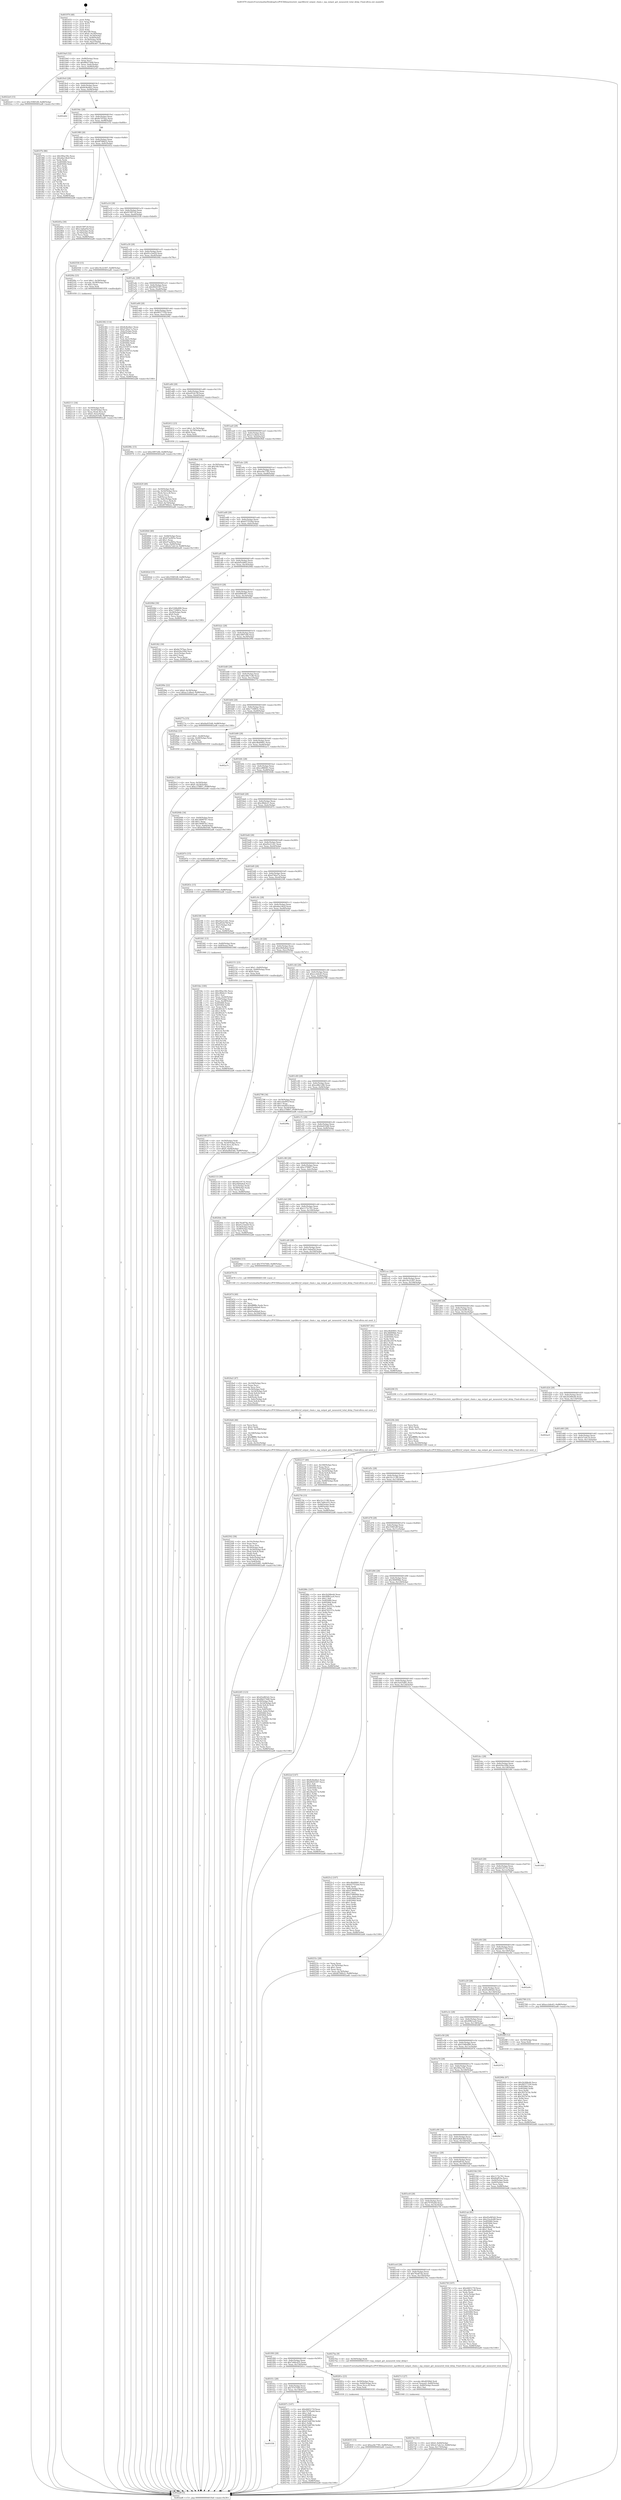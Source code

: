 digraph "0x401970" {
  label = "0x401970 (/mnt/c/Users/mathe/Desktop/tcc/POCII/binaries/extr_mpvfiltersf_output_chain.c_mp_output_get_measured_total_delay_Final-ollvm.out::main(0))"
  labelloc = "t"
  node[shape=record]

  Entry [label="",width=0.3,height=0.3,shape=circle,fillcolor=black,style=filled]
  "0x4019a0" [label="{
     0x4019a0 [32]\l
     | [instrs]\l
     &nbsp;&nbsp;0x4019a0 \<+6\>: mov -0x88(%rbp),%eax\l
     &nbsp;&nbsp;0x4019a6 \<+2\>: mov %eax,%ecx\l
     &nbsp;&nbsp;0x4019a8 \<+6\>: sub $0x88d37448,%ecx\l
     &nbsp;&nbsp;0x4019ae \<+6\>: mov %eax,-0x8c(%rbp)\l
     &nbsp;&nbsp;0x4019b4 \<+6\>: mov %ecx,-0x90(%rbp)\l
     &nbsp;&nbsp;0x4019ba \<+6\>: je 00000000004022e0 \<main+0x970\>\l
  }"]
  "0x4022e0" [label="{
     0x4022e0 [15]\l
     | [instrs]\l
     &nbsp;&nbsp;0x4022e0 \<+10\>: movl $0x359652ff,-0x88(%rbp)\l
     &nbsp;&nbsp;0x4022ea \<+5\>: jmp 0000000000402ad6 \<main+0x1166\>\l
  }"]
  "0x4019c0" [label="{
     0x4019c0 [28]\l
     | [instrs]\l
     &nbsp;&nbsp;0x4019c0 \<+5\>: jmp 00000000004019c5 \<main+0x55\>\l
     &nbsp;&nbsp;0x4019c5 \<+6\>: mov -0x8c(%rbp),%eax\l
     &nbsp;&nbsp;0x4019cb \<+5\>: sub $0x8c8ed4a1,%eax\l
     &nbsp;&nbsp;0x4019d0 \<+6\>: mov %eax,-0x94(%rbp)\l
     &nbsp;&nbsp;0x4019d6 \<+6\>: je 0000000000402a6d \<main+0x10fd\>\l
  }"]
  Exit [label="",width=0.3,height=0.3,shape=circle,fillcolor=black,style=filled,peripheries=2]
  "0x402a6d" [label="{
     0x402a6d\l
  }", style=dashed]
  "0x4019dc" [label="{
     0x4019dc [28]\l
     | [instrs]\l
     &nbsp;&nbsp;0x4019dc \<+5\>: jmp 00000000004019e1 \<main+0x71\>\l
     &nbsp;&nbsp;0x4019e1 \<+6\>: mov -0x8c(%rbp),%eax\l
     &nbsp;&nbsp;0x4019e7 \<+5\>: sub $0x8e797bac,%eax\l
     &nbsp;&nbsp;0x4019ec \<+6\>: mov %eax,-0x98(%rbp)\l
     &nbsp;&nbsp;0x4019f2 \<+6\>: je 0000000000401f7b \<main+0x60b\>\l
  }"]
  "0x40290b" [label="{
     0x40290b [97]\l
     | [instrs]\l
     &nbsp;&nbsp;0x40290b \<+5\>: mov $0x2b268e44,%ecx\l
     &nbsp;&nbsp;0x402910 \<+5\>: mov $0x99377359,%edx\l
     &nbsp;&nbsp;0x402915 \<+7\>: mov 0x405060,%esi\l
     &nbsp;&nbsp;0x40291c \<+8\>: mov 0x405064,%r8d\l
     &nbsp;&nbsp;0x402924 \<+3\>: mov %esi,%r9d\l
     &nbsp;&nbsp;0x402927 \<+7\>: add $0x3937b7dc,%r9d\l
     &nbsp;&nbsp;0x40292e \<+4\>: sub $0x1,%r9d\l
     &nbsp;&nbsp;0x402932 \<+7\>: sub $0x3937b7dc,%r9d\l
     &nbsp;&nbsp;0x402939 \<+4\>: imul %r9d,%esi\l
     &nbsp;&nbsp;0x40293d \<+3\>: and $0x1,%esi\l
     &nbsp;&nbsp;0x402940 \<+3\>: cmp $0x0,%esi\l
     &nbsp;&nbsp;0x402943 \<+4\>: sete %r10b\l
     &nbsp;&nbsp;0x402947 \<+4\>: cmp $0xa,%r8d\l
     &nbsp;&nbsp;0x40294b \<+4\>: setl %r11b\l
     &nbsp;&nbsp;0x40294f \<+3\>: mov %r10b,%bl\l
     &nbsp;&nbsp;0x402952 \<+3\>: and %r11b,%bl\l
     &nbsp;&nbsp;0x402955 \<+3\>: xor %r11b,%r10b\l
     &nbsp;&nbsp;0x402958 \<+3\>: or %r10b,%bl\l
     &nbsp;&nbsp;0x40295b \<+3\>: test $0x1,%bl\l
     &nbsp;&nbsp;0x40295e \<+3\>: cmovne %edx,%ecx\l
     &nbsp;&nbsp;0x402961 \<+6\>: mov %ecx,-0x88(%rbp)\l
     &nbsp;&nbsp;0x402967 \<+5\>: jmp 0000000000402ad6 \<main+0x1166\>\l
  }"]
  "0x401f7b" [label="{
     0x401f7b [86]\l
     | [instrs]\l
     &nbsp;&nbsp;0x401f7b \<+5\>: mov $0x5f0ac59c,%eax\l
     &nbsp;&nbsp;0x401f80 \<+5\>: mov $0xdda14b2f,%ecx\l
     &nbsp;&nbsp;0x401f85 \<+2\>: xor %edx,%edx\l
     &nbsp;&nbsp;0x401f87 \<+7\>: mov 0x405060,%esi\l
     &nbsp;&nbsp;0x401f8e \<+7\>: mov 0x405064,%edi\l
     &nbsp;&nbsp;0x401f95 \<+3\>: sub $0x1,%edx\l
     &nbsp;&nbsp;0x401f98 \<+3\>: mov %esi,%r8d\l
     &nbsp;&nbsp;0x401f9b \<+3\>: add %edx,%r8d\l
     &nbsp;&nbsp;0x401f9e \<+4\>: imul %r8d,%esi\l
     &nbsp;&nbsp;0x401fa2 \<+3\>: and $0x1,%esi\l
     &nbsp;&nbsp;0x401fa5 \<+3\>: cmp $0x0,%esi\l
     &nbsp;&nbsp;0x401fa8 \<+4\>: sete %r9b\l
     &nbsp;&nbsp;0x401fac \<+3\>: cmp $0xa,%edi\l
     &nbsp;&nbsp;0x401faf \<+4\>: setl %r10b\l
     &nbsp;&nbsp;0x401fb3 \<+3\>: mov %r9b,%r11b\l
     &nbsp;&nbsp;0x401fb6 \<+3\>: and %r10b,%r11b\l
     &nbsp;&nbsp;0x401fb9 \<+3\>: xor %r10b,%r9b\l
     &nbsp;&nbsp;0x401fbc \<+3\>: or %r9b,%r11b\l
     &nbsp;&nbsp;0x401fbf \<+4\>: test $0x1,%r11b\l
     &nbsp;&nbsp;0x401fc3 \<+3\>: cmovne %ecx,%eax\l
     &nbsp;&nbsp;0x401fc6 \<+6\>: mov %eax,-0x88(%rbp)\l
     &nbsp;&nbsp;0x401fcc \<+5\>: jmp 0000000000402ad6 \<main+0x1166\>\l
  }"]
  "0x4019f8" [label="{
     0x4019f8 [28]\l
     | [instrs]\l
     &nbsp;&nbsp;0x4019f8 \<+5\>: jmp 00000000004019fd \<main+0x8d\>\l
     &nbsp;&nbsp;0x4019fd \<+6\>: mov -0x8c(%rbp),%eax\l
     &nbsp;&nbsp;0x401a03 \<+5\>: sub $0x8f706b22,%eax\l
     &nbsp;&nbsp;0x401a08 \<+6\>: mov %eax,-0x9c(%rbp)\l
     &nbsp;&nbsp;0x401a0e \<+6\>: je 000000000040245a \<main+0xaea\>\l
  }"]
  "0x402835" [label="{
     0x402835 [15]\l
     | [instrs]\l
     &nbsp;&nbsp;0x402835 \<+10\>: movl $0xac8e7785,-0x88(%rbp)\l
     &nbsp;&nbsp;0x40283f \<+5\>: jmp 0000000000402ad6 \<main+0x1166\>\l
  }"]
  "0x40245a" [label="{
     0x40245a [30]\l
     | [instrs]\l
     &nbsp;&nbsp;0x40245a \<+5\>: mov $0x915f97c8,%eax\l
     &nbsp;&nbsp;0x40245f \<+5\>: mov $0x13a6ad5d,%ecx\l
     &nbsp;&nbsp;0x402464 \<+3\>: mov -0x74(%rbp),%edx\l
     &nbsp;&nbsp;0x402467 \<+3\>: cmp -0x70(%rbp),%edx\l
     &nbsp;&nbsp;0x40246a \<+3\>: cmovl %ecx,%eax\l
     &nbsp;&nbsp;0x40246d \<+6\>: mov %eax,-0x88(%rbp)\l
     &nbsp;&nbsp;0x402473 \<+5\>: jmp 0000000000402ad6 \<main+0x1166\>\l
  }"]
  "0x401a14" [label="{
     0x401a14 [28]\l
     | [instrs]\l
     &nbsp;&nbsp;0x401a14 \<+5\>: jmp 0000000000401a19 \<main+0xa9\>\l
     &nbsp;&nbsp;0x401a19 \<+6\>: mov -0x8c(%rbp),%eax\l
     &nbsp;&nbsp;0x401a1f \<+5\>: sub $0x915f97c8,%eax\l
     &nbsp;&nbsp;0x401a24 \<+6\>: mov %eax,-0xa0(%rbp)\l
     &nbsp;&nbsp;0x401a2a \<+6\>: je 0000000000402558 \<main+0xbe8\>\l
  }"]
  "0x4027de" [label="{
     0x4027de [31]\l
     | [instrs]\l
     &nbsp;&nbsp;0x4027de \<+10\>: movl $0x0,-0x84(%rbp)\l
     &nbsp;&nbsp;0x4027e8 \<+10\>: movl $0x2e7a4c1d,-0x88(%rbp)\l
     &nbsp;&nbsp;0x4027f2 \<+6\>: mov %eax,-0x170(%rbp)\l
     &nbsp;&nbsp;0x4027f8 \<+5\>: jmp 0000000000402ad6 \<main+0x1166\>\l
  }"]
  "0x402558" [label="{
     0x402558 [15]\l
     | [instrs]\l
     &nbsp;&nbsp;0x402558 \<+10\>: movl $0x19c22307,-0x88(%rbp)\l
     &nbsp;&nbsp;0x402562 \<+5\>: jmp 0000000000402ad6 \<main+0x1166\>\l
  }"]
  "0x401a30" [label="{
     0x401a30 [28]\l
     | [instrs]\l
     &nbsp;&nbsp;0x401a30 \<+5\>: jmp 0000000000401a35 \<main+0xc5\>\l
     &nbsp;&nbsp;0x401a35 \<+6\>: mov -0x8c(%rbp),%eax\l
     &nbsp;&nbsp;0x401a3b \<+5\>: sub $0x91e1bd29,%eax\l
     &nbsp;&nbsp;0x401a40 \<+6\>: mov %eax,-0xa4(%rbp)\l
     &nbsp;&nbsp;0x401a46 \<+6\>: je 00000000004020fa \<main+0x78a\>\l
  }"]
  "0x4027c3" [label="{
     0x4027c3 [27]\l
     | [instrs]\l
     &nbsp;&nbsp;0x4027c3 \<+10\>: movabs $0x4030b6,%rdi\l
     &nbsp;&nbsp;0x4027cd \<+5\>: movsd %xmm0,-0x80(%rbp)\l
     &nbsp;&nbsp;0x4027d2 \<+5\>: movsd -0x80(%rbp),%xmm0\l
     &nbsp;&nbsp;0x4027d7 \<+2\>: mov $0x1,%al\l
     &nbsp;&nbsp;0x4027d9 \<+5\>: call 0000000000401040 \<printf@plt\>\l
     | [calls]\l
     &nbsp;&nbsp;0x401040 \{1\} (unknown)\l
  }"]
  "0x4020fa" [label="{
     0x4020fa [23]\l
     | [instrs]\l
     &nbsp;&nbsp;0x4020fa \<+7\>: movl $0x1,-0x58(%rbp)\l
     &nbsp;&nbsp;0x402101 \<+4\>: movslq -0x58(%rbp),%rax\l
     &nbsp;&nbsp;0x402105 \<+4\>: shl $0x3,%rax\l
     &nbsp;&nbsp;0x402109 \<+3\>: mov %rax,%rdi\l
     &nbsp;&nbsp;0x40210c \<+5\>: call 0000000000401050 \<malloc@plt\>\l
     | [calls]\l
     &nbsp;&nbsp;0x401050 \{1\} (unknown)\l
  }"]
  "0x401a4c" [label="{
     0x401a4c [28]\l
     | [instrs]\l
     &nbsp;&nbsp;0x401a4c \<+5\>: jmp 0000000000401a51 \<main+0xe1\>\l
     &nbsp;&nbsp;0x401a51 \<+6\>: mov -0x8c(%rbp),%eax\l
     &nbsp;&nbsp;0x401a57 \<+5\>: sub $0x992f3397,%eax\l
     &nbsp;&nbsp;0x401a5c \<+6\>: mov %eax,-0xa8(%rbp)\l
     &nbsp;&nbsp;0x401a62 \<+6\>: je 0000000000402382 \<main+0xa12\>\l
  }"]
  "0x401f38" [label="{
     0x401f38\l
  }", style=dashed]
  "0x402382" [label="{
     0x402382 [114]\l
     | [instrs]\l
     &nbsp;&nbsp;0x402382 \<+5\>: mov $0x8c8ed4a1,%eax\l
     &nbsp;&nbsp;0x402387 \<+5\>: mov $0xd74fa27a,%ecx\l
     &nbsp;&nbsp;0x40238c \<+3\>: mov -0x6c(%rbp),%edx\l
     &nbsp;&nbsp;0x40238f \<+3\>: cmp -0x68(%rbp),%edx\l
     &nbsp;&nbsp;0x402392 \<+4\>: setl %sil\l
     &nbsp;&nbsp;0x402396 \<+4\>: and $0x1,%sil\l
     &nbsp;&nbsp;0x40239a \<+4\>: mov %sil,-0x21(%rbp)\l
     &nbsp;&nbsp;0x40239e \<+7\>: mov 0x405060,%edx\l
     &nbsp;&nbsp;0x4023a5 \<+7\>: mov 0x405064,%edi\l
     &nbsp;&nbsp;0x4023ac \<+3\>: mov %edx,%r8d\l
     &nbsp;&nbsp;0x4023af \<+7\>: add $0x21039723,%r8d\l
     &nbsp;&nbsp;0x4023b6 \<+4\>: sub $0x1,%r8d\l
     &nbsp;&nbsp;0x4023ba \<+7\>: sub $0x21039723,%r8d\l
     &nbsp;&nbsp;0x4023c1 \<+4\>: imul %r8d,%edx\l
     &nbsp;&nbsp;0x4023c5 \<+3\>: and $0x1,%edx\l
     &nbsp;&nbsp;0x4023c8 \<+3\>: cmp $0x0,%edx\l
     &nbsp;&nbsp;0x4023cb \<+4\>: sete %sil\l
     &nbsp;&nbsp;0x4023cf \<+3\>: cmp $0xa,%edi\l
     &nbsp;&nbsp;0x4023d2 \<+4\>: setl %r9b\l
     &nbsp;&nbsp;0x4023d6 \<+3\>: mov %sil,%r10b\l
     &nbsp;&nbsp;0x4023d9 \<+3\>: and %r9b,%r10b\l
     &nbsp;&nbsp;0x4023dc \<+3\>: xor %r9b,%sil\l
     &nbsp;&nbsp;0x4023df \<+3\>: or %sil,%r10b\l
     &nbsp;&nbsp;0x4023e2 \<+4\>: test $0x1,%r10b\l
     &nbsp;&nbsp;0x4023e6 \<+3\>: cmovne %ecx,%eax\l
     &nbsp;&nbsp;0x4023e9 \<+6\>: mov %eax,-0x88(%rbp)\l
     &nbsp;&nbsp;0x4023ef \<+5\>: jmp 0000000000402ad6 \<main+0x1166\>\l
  }"]
  "0x401a68" [label="{
     0x401a68 [28]\l
     | [instrs]\l
     &nbsp;&nbsp;0x401a68 \<+5\>: jmp 0000000000401a6d \<main+0xfd\>\l
     &nbsp;&nbsp;0x401a6d \<+6\>: mov -0x8c(%rbp),%eax\l
     &nbsp;&nbsp;0x401a73 \<+5\>: sub $0x99377359,%eax\l
     &nbsp;&nbsp;0x401a78 \<+6\>: mov %eax,-0xac(%rbp)\l
     &nbsp;&nbsp;0x401a7e \<+6\>: je 000000000040296c \<main+0xffc\>\l
  }"]
  "0x40267c" [label="{
     0x40267c [147]\l
     | [instrs]\l
     &nbsp;&nbsp;0x40267c \<+5\>: mov $0x4465175f,%eax\l
     &nbsp;&nbsp;0x402681 \<+5\>: mov $0x707f5a0d,%ecx\l
     &nbsp;&nbsp;0x402686 \<+2\>: mov $0x1,%dl\l
     &nbsp;&nbsp;0x402688 \<+7\>: mov 0x405060,%esi\l
     &nbsp;&nbsp;0x40268f \<+7\>: mov 0x405064,%edi\l
     &nbsp;&nbsp;0x402696 \<+3\>: mov %esi,%r8d\l
     &nbsp;&nbsp;0x402699 \<+7\>: add $0x633d8764,%r8d\l
     &nbsp;&nbsp;0x4026a0 \<+4\>: sub $0x1,%r8d\l
     &nbsp;&nbsp;0x4026a4 \<+7\>: sub $0x633d8764,%r8d\l
     &nbsp;&nbsp;0x4026ab \<+4\>: imul %r8d,%esi\l
     &nbsp;&nbsp;0x4026af \<+3\>: and $0x1,%esi\l
     &nbsp;&nbsp;0x4026b2 \<+3\>: cmp $0x0,%esi\l
     &nbsp;&nbsp;0x4026b5 \<+4\>: sete %r9b\l
     &nbsp;&nbsp;0x4026b9 \<+3\>: cmp $0xa,%edi\l
     &nbsp;&nbsp;0x4026bc \<+4\>: setl %r10b\l
     &nbsp;&nbsp;0x4026c0 \<+3\>: mov %r9b,%r11b\l
     &nbsp;&nbsp;0x4026c3 \<+4\>: xor $0xff,%r11b\l
     &nbsp;&nbsp;0x4026c7 \<+3\>: mov %r10b,%bl\l
     &nbsp;&nbsp;0x4026ca \<+3\>: xor $0xff,%bl\l
     &nbsp;&nbsp;0x4026cd \<+3\>: xor $0x1,%dl\l
     &nbsp;&nbsp;0x4026d0 \<+3\>: mov %r11b,%r14b\l
     &nbsp;&nbsp;0x4026d3 \<+4\>: and $0xff,%r14b\l
     &nbsp;&nbsp;0x4026d7 \<+3\>: and %dl,%r9b\l
     &nbsp;&nbsp;0x4026da \<+3\>: mov %bl,%r15b\l
     &nbsp;&nbsp;0x4026dd \<+4\>: and $0xff,%r15b\l
     &nbsp;&nbsp;0x4026e1 \<+3\>: and %dl,%r10b\l
     &nbsp;&nbsp;0x4026e4 \<+3\>: or %r9b,%r14b\l
     &nbsp;&nbsp;0x4026e7 \<+3\>: or %r10b,%r15b\l
     &nbsp;&nbsp;0x4026ea \<+3\>: xor %r15b,%r14b\l
     &nbsp;&nbsp;0x4026ed \<+3\>: or %bl,%r11b\l
     &nbsp;&nbsp;0x4026f0 \<+4\>: xor $0xff,%r11b\l
     &nbsp;&nbsp;0x4026f4 \<+3\>: or $0x1,%dl\l
     &nbsp;&nbsp;0x4026f7 \<+3\>: and %dl,%r11b\l
     &nbsp;&nbsp;0x4026fa \<+3\>: or %r11b,%r14b\l
     &nbsp;&nbsp;0x4026fd \<+4\>: test $0x1,%r14b\l
     &nbsp;&nbsp;0x402701 \<+3\>: cmovne %ecx,%eax\l
     &nbsp;&nbsp;0x402704 \<+6\>: mov %eax,-0x88(%rbp)\l
     &nbsp;&nbsp;0x40270a \<+5\>: jmp 0000000000402ad6 \<main+0x1166\>\l
  }"]
  "0x40296c" [label="{
     0x40296c [15]\l
     | [instrs]\l
     &nbsp;&nbsp;0x40296c \<+10\>: movl $0xc0f97e66,-0x88(%rbp)\l
     &nbsp;&nbsp;0x402976 \<+5\>: jmp 0000000000402ad6 \<main+0x1166\>\l
  }"]
  "0x401a84" [label="{
     0x401a84 [28]\l
     | [instrs]\l
     &nbsp;&nbsp;0x401a84 \<+5\>: jmp 0000000000401a89 \<main+0x119\>\l
     &nbsp;&nbsp;0x401a89 \<+6\>: mov -0x8c(%rbp),%eax\l
     &nbsp;&nbsp;0x401a8f \<+5\>: sub $0xa952b79f,%eax\l
     &nbsp;&nbsp;0x401a94 \<+6\>: mov %eax,-0xb0(%rbp)\l
     &nbsp;&nbsp;0x401a9a \<+6\>: je 0000000000402412 \<main+0xaa2\>\l
  }"]
  "0x401f1c" [label="{
     0x401f1c [28]\l
     | [instrs]\l
     &nbsp;&nbsp;0x401f1c \<+5\>: jmp 0000000000401f21 \<main+0x5b1\>\l
     &nbsp;&nbsp;0x401f21 \<+6\>: mov -0x8c(%rbp),%eax\l
     &nbsp;&nbsp;0x401f27 \<+5\>: sub $0x7f747040,%eax\l
     &nbsp;&nbsp;0x401f2c \<+6\>: mov %eax,-0x158(%rbp)\l
     &nbsp;&nbsp;0x401f32 \<+6\>: je 000000000040267c \<main+0xd0c\>\l
  }"]
  "0x402412" [label="{
     0x402412 [23]\l
     | [instrs]\l
     &nbsp;&nbsp;0x402412 \<+7\>: movl $0x1,-0x70(%rbp)\l
     &nbsp;&nbsp;0x402419 \<+4\>: movslq -0x70(%rbp),%rax\l
     &nbsp;&nbsp;0x40241d \<+4\>: shl $0x4,%rax\l
     &nbsp;&nbsp;0x402421 \<+3\>: mov %rax,%rdi\l
     &nbsp;&nbsp;0x402424 \<+5\>: call 0000000000401050 \<malloc@plt\>\l
     | [calls]\l
     &nbsp;&nbsp;0x401050 \{1\} (unknown)\l
  }"]
  "0x401aa0" [label="{
     0x401aa0 [28]\l
     | [instrs]\l
     &nbsp;&nbsp;0x401aa0 \<+5\>: jmp 0000000000401aa5 \<main+0x135\>\l
     &nbsp;&nbsp;0x401aa5 \<+6\>: mov -0x8c(%rbp),%eax\l
     &nbsp;&nbsp;0x401aab \<+5\>: sub $0xac1cdbed,%eax\l
     &nbsp;&nbsp;0x401ab0 \<+6\>: mov %eax,-0xb4(%rbp)\l
     &nbsp;&nbsp;0x401ab6 \<+6\>: je 00000000004029b4 \<main+0x1044\>\l
  }"]
  "0x40281e" [label="{
     0x40281e [23]\l
     | [instrs]\l
     &nbsp;&nbsp;0x40281e \<+4\>: mov -0x50(%rbp),%rax\l
     &nbsp;&nbsp;0x402822 \<+7\>: movslq -0x84(%rbp),%rcx\l
     &nbsp;&nbsp;0x402829 \<+4\>: mov (%rax,%rcx,8),%rax\l
     &nbsp;&nbsp;0x40282d \<+3\>: mov %rax,%rdi\l
     &nbsp;&nbsp;0x402830 \<+5\>: call 0000000000401030 \<free@plt\>\l
     | [calls]\l
     &nbsp;&nbsp;0x401030 \{1\} (unknown)\l
  }"]
  "0x4029b4" [label="{
     0x4029b4 [19]\l
     | [instrs]\l
     &nbsp;&nbsp;0x4029b4 \<+3\>: mov -0x30(%rbp),%eax\l
     &nbsp;&nbsp;0x4029b7 \<+7\>: add $0x160,%rsp\l
     &nbsp;&nbsp;0x4029be \<+1\>: pop %rbx\l
     &nbsp;&nbsp;0x4029bf \<+2\>: pop %r12\l
     &nbsp;&nbsp;0x4029c1 \<+2\>: pop %r14\l
     &nbsp;&nbsp;0x4029c3 \<+2\>: pop %r15\l
     &nbsp;&nbsp;0x4029c5 \<+1\>: pop %rbp\l
     &nbsp;&nbsp;0x4029c6 \<+1\>: ret\l
  }"]
  "0x401abc" [label="{
     0x401abc [28]\l
     | [instrs]\l
     &nbsp;&nbsp;0x401abc \<+5\>: jmp 0000000000401ac1 \<main+0x151\>\l
     &nbsp;&nbsp;0x401ac1 \<+6\>: mov -0x8c(%rbp),%eax\l
     &nbsp;&nbsp;0x401ac7 \<+5\>: sub $0xac8e7785,%eax\l
     &nbsp;&nbsp;0x401acc \<+6\>: mov %eax,-0xb8(%rbp)\l
     &nbsp;&nbsp;0x401ad2 \<+6\>: je 0000000000402844 \<main+0xed4\>\l
  }"]
  "0x401f00" [label="{
     0x401f00 [28]\l
     | [instrs]\l
     &nbsp;&nbsp;0x401f00 \<+5\>: jmp 0000000000401f05 \<main+0x595\>\l
     &nbsp;&nbsp;0x401f05 \<+6\>: mov -0x8c(%rbp),%eax\l
     &nbsp;&nbsp;0x401f0b \<+5\>: sub $0x7a66cd35,%eax\l
     &nbsp;&nbsp;0x401f10 \<+6\>: mov %eax,-0x154(%rbp)\l
     &nbsp;&nbsp;0x401f16 \<+6\>: je 000000000040281e \<main+0xeae\>\l
  }"]
  "0x402844" [label="{
     0x402844 [40]\l
     | [instrs]\l
     &nbsp;&nbsp;0x402844 \<+6\>: mov -0x84(%rbp),%eax\l
     &nbsp;&nbsp;0x40284a \<+5\>: sub $0x47ae845a,%eax\l
     &nbsp;&nbsp;0x40284f \<+3\>: add $0x1,%eax\l
     &nbsp;&nbsp;0x402852 \<+5\>: add $0x47ae845a,%eax\l
     &nbsp;&nbsp;0x402857 \<+6\>: mov %eax,-0x84(%rbp)\l
     &nbsp;&nbsp;0x40285d \<+10\>: movl $0x2e7a4c1d,-0x88(%rbp)\l
     &nbsp;&nbsp;0x402867 \<+5\>: jmp 0000000000402ad6 \<main+0x1166\>\l
  }"]
  "0x401ad8" [label="{
     0x401ad8 [28]\l
     | [instrs]\l
     &nbsp;&nbsp;0x401ad8 \<+5\>: jmp 0000000000401add \<main+0x16d\>\l
     &nbsp;&nbsp;0x401add \<+6\>: mov -0x8c(%rbp),%eax\l
     &nbsp;&nbsp;0x401ae3 \<+5\>: sub $0xb57552bd,%eax\l
     &nbsp;&nbsp;0x401ae8 \<+6\>: mov %eax,-0xbc(%rbp)\l
     &nbsp;&nbsp;0x401aee \<+6\>: je 000000000040262d \<main+0xcbd\>\l
  }"]
  "0x4027ba" [label="{
     0x4027ba [9]\l
     | [instrs]\l
     &nbsp;&nbsp;0x4027ba \<+4\>: mov -0x50(%rbp),%rdi\l
     &nbsp;&nbsp;0x4027be \<+5\>: call 0000000000401410 \<mp_output_get_measured_total_delay\>\l
     | [calls]\l
     &nbsp;&nbsp;0x401410 \{1\} (/mnt/c/Users/mathe/Desktop/tcc/POCII/binaries/extr_mpvfiltersf_output_chain.c_mp_output_get_measured_total_delay_Final-ollvm.out::mp_output_get_measured_total_delay)\l
  }"]
  "0x40262d" [label="{
     0x40262d [15]\l
     | [instrs]\l
     &nbsp;&nbsp;0x40262d \<+10\>: movl $0x359652ff,-0x88(%rbp)\l
     &nbsp;&nbsp;0x402637 \<+5\>: jmp 0000000000402ad6 \<main+0x1166\>\l
  }"]
  "0x401af4" [label="{
     0x401af4 [28]\l
     | [instrs]\l
     &nbsp;&nbsp;0x401af4 \<+5\>: jmp 0000000000401af9 \<main+0x189\>\l
     &nbsp;&nbsp;0x401af9 \<+6\>: mov -0x8c(%rbp),%eax\l
     &nbsp;&nbsp;0x401aff \<+5\>: sub $0xbd5cb8d3,%eax\l
     &nbsp;&nbsp;0x401b04 \<+6\>: mov %eax,-0xc0(%rbp)\l
     &nbsp;&nbsp;0x401b0a \<+6\>: je 000000000040208d \<main+0x71d\>\l
  }"]
  "0x401ee4" [label="{
     0x401ee4 [28]\l
     | [instrs]\l
     &nbsp;&nbsp;0x401ee4 \<+5\>: jmp 0000000000401ee9 \<main+0x579\>\l
     &nbsp;&nbsp;0x401ee9 \<+6\>: mov -0x8c(%rbp),%eax\l
     &nbsp;&nbsp;0x401eef \<+5\>: sub $0x76a4f74a,%eax\l
     &nbsp;&nbsp;0x401ef4 \<+6\>: mov %eax,-0x150(%rbp)\l
     &nbsp;&nbsp;0x401efa \<+6\>: je 00000000004027ba \<main+0xe4a\>\l
  }"]
  "0x40208d" [label="{
     0x40208d [30]\l
     | [instrs]\l
     &nbsp;&nbsp;0x40208d \<+5\>: mov $0x5348e890,%eax\l
     &nbsp;&nbsp;0x402092 \<+5\>: mov $0xc716863c,%ecx\l
     &nbsp;&nbsp;0x402097 \<+3\>: mov -0x28(%rbp),%edx\l
     &nbsp;&nbsp;0x40209a \<+3\>: cmp $0x0,%edx\l
     &nbsp;&nbsp;0x40209d \<+3\>: cmove %ecx,%eax\l
     &nbsp;&nbsp;0x4020a0 \<+6\>: mov %eax,-0x88(%rbp)\l
     &nbsp;&nbsp;0x4020a6 \<+5\>: jmp 0000000000402ad6 \<main+0x1166\>\l
  }"]
  "0x401b10" [label="{
     0x401b10 [28]\l
     | [instrs]\l
     &nbsp;&nbsp;0x401b10 \<+5\>: jmp 0000000000401b15 \<main+0x1a5\>\l
     &nbsp;&nbsp;0x401b15 \<+6\>: mov -0x8c(%rbp),%eax\l
     &nbsp;&nbsp;0x401b1b \<+5\>: sub $0xbf09e467,%eax\l
     &nbsp;&nbsp;0x401b20 \<+6\>: mov %eax,-0xc4(%rbp)\l
     &nbsp;&nbsp;0x401b26 \<+6\>: je 0000000000401f42 \<main+0x5d2\>\l
  }"]
  "0x40270f" [label="{
     0x40270f [107]\l
     | [instrs]\l
     &nbsp;&nbsp;0x40270f \<+5\>: mov $0x4465175f,%eax\l
     &nbsp;&nbsp;0x402714 \<+5\>: mov $0xc66e7cd6,%ecx\l
     &nbsp;&nbsp;0x402719 \<+2\>: xor %edx,%edx\l
     &nbsp;&nbsp;0x40271b \<+3\>: mov -0x5c(%rbp),%esi\l
     &nbsp;&nbsp;0x40271e \<+2\>: mov %edx,%edi\l
     &nbsp;&nbsp;0x402720 \<+2\>: sub %esi,%edi\l
     &nbsp;&nbsp;0x402722 \<+2\>: mov %edx,%esi\l
     &nbsp;&nbsp;0x402724 \<+3\>: sub $0x1,%esi\l
     &nbsp;&nbsp;0x402727 \<+2\>: add %esi,%edi\l
     &nbsp;&nbsp;0x402729 \<+2\>: mov %edx,%esi\l
     &nbsp;&nbsp;0x40272b \<+2\>: sub %edi,%esi\l
     &nbsp;&nbsp;0x40272d \<+3\>: mov %esi,-0x5c(%rbp)\l
     &nbsp;&nbsp;0x402730 \<+7\>: mov 0x405060,%esi\l
     &nbsp;&nbsp;0x402737 \<+7\>: mov 0x405064,%edi\l
     &nbsp;&nbsp;0x40273e \<+3\>: sub $0x1,%edx\l
     &nbsp;&nbsp;0x402741 \<+3\>: mov %esi,%r8d\l
     &nbsp;&nbsp;0x402744 \<+3\>: add %edx,%r8d\l
     &nbsp;&nbsp;0x402747 \<+4\>: imul %r8d,%esi\l
     &nbsp;&nbsp;0x40274b \<+3\>: and $0x1,%esi\l
     &nbsp;&nbsp;0x40274e \<+3\>: cmp $0x0,%esi\l
     &nbsp;&nbsp;0x402751 \<+4\>: sete %r9b\l
     &nbsp;&nbsp;0x402755 \<+3\>: cmp $0xa,%edi\l
     &nbsp;&nbsp;0x402758 \<+4\>: setl %r10b\l
     &nbsp;&nbsp;0x40275c \<+3\>: mov %r9b,%r11b\l
     &nbsp;&nbsp;0x40275f \<+3\>: and %r10b,%r11b\l
     &nbsp;&nbsp;0x402762 \<+3\>: xor %r10b,%r9b\l
     &nbsp;&nbsp;0x402765 \<+3\>: or %r9b,%r11b\l
     &nbsp;&nbsp;0x402768 \<+4\>: test $0x1,%r11b\l
     &nbsp;&nbsp;0x40276c \<+3\>: cmovne %ecx,%eax\l
     &nbsp;&nbsp;0x40276f \<+6\>: mov %eax,-0x88(%rbp)\l
     &nbsp;&nbsp;0x402775 \<+5\>: jmp 0000000000402ad6 \<main+0x1166\>\l
  }"]
  "0x401f42" [label="{
     0x401f42 [30]\l
     | [instrs]\l
     &nbsp;&nbsp;0x401f42 \<+5\>: mov $0x8e797bac,%eax\l
     &nbsp;&nbsp;0x401f47 \<+5\>: mov $0x429a109d,%ecx\l
     &nbsp;&nbsp;0x401f4c \<+3\>: mov -0x2c(%rbp),%edx\l
     &nbsp;&nbsp;0x401f4f \<+3\>: cmp $0x2,%edx\l
     &nbsp;&nbsp;0x401f52 \<+3\>: cmovne %ecx,%eax\l
     &nbsp;&nbsp;0x401f55 \<+6\>: mov %eax,-0x88(%rbp)\l
     &nbsp;&nbsp;0x401f5b \<+5\>: jmp 0000000000402ad6 \<main+0x1166\>\l
  }"]
  "0x401b2c" [label="{
     0x401b2c [28]\l
     | [instrs]\l
     &nbsp;&nbsp;0x401b2c \<+5\>: jmp 0000000000401b31 \<main+0x1c1\>\l
     &nbsp;&nbsp;0x401b31 \<+6\>: mov -0x8c(%rbp),%eax\l
     &nbsp;&nbsp;0x401b37 \<+5\>: sub $0xc0f97e66,%eax\l
     &nbsp;&nbsp;0x401b3c \<+6\>: mov %eax,-0xc8(%rbp)\l
     &nbsp;&nbsp;0x401b42 \<+6\>: je 000000000040299e \<main+0x102e\>\l
  }"]
  "0x402ad6" [label="{
     0x402ad6 [5]\l
     | [instrs]\l
     &nbsp;&nbsp;0x402ad6 \<+5\>: jmp 00000000004019a0 \<main+0x30\>\l
  }"]
  "0x401970" [label="{
     0x401970 [48]\l
     | [instrs]\l
     &nbsp;&nbsp;0x401970 \<+1\>: push %rbp\l
     &nbsp;&nbsp;0x401971 \<+3\>: mov %rsp,%rbp\l
     &nbsp;&nbsp;0x401974 \<+2\>: push %r15\l
     &nbsp;&nbsp;0x401976 \<+2\>: push %r14\l
     &nbsp;&nbsp;0x401978 \<+2\>: push %r12\l
     &nbsp;&nbsp;0x40197a \<+1\>: push %rbx\l
     &nbsp;&nbsp;0x40197b \<+7\>: sub $0x160,%rsp\l
     &nbsp;&nbsp;0x401982 \<+7\>: movl $0x0,-0x30(%rbp)\l
     &nbsp;&nbsp;0x401989 \<+3\>: mov %edi,-0x34(%rbp)\l
     &nbsp;&nbsp;0x40198c \<+4\>: mov %rsi,-0x40(%rbp)\l
     &nbsp;&nbsp;0x401990 \<+3\>: mov -0x34(%rbp),%edi\l
     &nbsp;&nbsp;0x401993 \<+3\>: mov %edi,-0x2c(%rbp)\l
     &nbsp;&nbsp;0x401996 \<+10\>: movl $0xbf09e467,-0x88(%rbp)\l
  }"]
  "0x402502" [label="{
     0x402502 [58]\l
     | [instrs]\l
     &nbsp;&nbsp;0x402502 \<+6\>: mov -0x16c(%rbp),%ecx\l
     &nbsp;&nbsp;0x402508 \<+3\>: imul %eax,%ecx\l
     &nbsp;&nbsp;0x40250b \<+3\>: movslq %ecx,%rsi\l
     &nbsp;&nbsp;0x40250e \<+4\>: mov -0x50(%rbp),%rdi\l
     &nbsp;&nbsp;0x402512 \<+4\>: movslq -0x54(%rbp),%r8\l
     &nbsp;&nbsp;0x402516 \<+4\>: mov (%rdi,%r8,8),%rdi\l
     &nbsp;&nbsp;0x40251a \<+3\>: mov (%rdi),%rdi\l
     &nbsp;&nbsp;0x40251d \<+4\>: mov 0x8(%rdi),%rdi\l
     &nbsp;&nbsp;0x402521 \<+4\>: movslq -0x6c(%rbp),%r8\l
     &nbsp;&nbsp;0x402525 \<+4\>: mov (%rdi,%r8,8),%rdi\l
     &nbsp;&nbsp;0x402529 \<+4\>: mov %rsi,0x8(%rdi)\l
     &nbsp;&nbsp;0x40252d \<+10\>: movl $0x3ad35d81,-0x88(%rbp)\l
     &nbsp;&nbsp;0x402537 \<+5\>: jmp 0000000000402ad6 \<main+0x1166\>\l
  }"]
  "0x40299e" [label="{
     0x40299e [22]\l
     | [instrs]\l
     &nbsp;&nbsp;0x40299e \<+7\>: movl $0x0,-0x30(%rbp)\l
     &nbsp;&nbsp;0x4029a5 \<+10\>: movl $0xac1cdbed,-0x88(%rbp)\l
     &nbsp;&nbsp;0x4029af \<+5\>: jmp 0000000000402ad6 \<main+0x1166\>\l
  }"]
  "0x401b48" [label="{
     0x401b48 [28]\l
     | [instrs]\l
     &nbsp;&nbsp;0x401b48 \<+5\>: jmp 0000000000401b4d \<main+0x1dd\>\l
     &nbsp;&nbsp;0x401b4d \<+6\>: mov -0x8c(%rbp),%eax\l
     &nbsp;&nbsp;0x401b53 \<+5\>: sub $0xc66e7cd6,%eax\l
     &nbsp;&nbsp;0x401b58 \<+6\>: mov %eax,-0xcc(%rbp)\l
     &nbsp;&nbsp;0x401b5e \<+6\>: je 000000000040277a \<main+0xe0a\>\l
  }"]
  "0x4024d4" [label="{
     0x4024d4 [46]\l
     | [instrs]\l
     &nbsp;&nbsp;0x4024d4 \<+2\>: xor %ecx,%ecx\l
     &nbsp;&nbsp;0x4024d6 \<+5\>: mov $0x2,%edx\l
     &nbsp;&nbsp;0x4024db \<+6\>: mov %edx,-0x168(%rbp)\l
     &nbsp;&nbsp;0x4024e1 \<+1\>: cltd\l
     &nbsp;&nbsp;0x4024e2 \<+7\>: mov -0x168(%rbp),%r9d\l
     &nbsp;&nbsp;0x4024e9 \<+3\>: idiv %r9d\l
     &nbsp;&nbsp;0x4024ec \<+6\>: imul $0xfffffffe,%edx,%edx\l
     &nbsp;&nbsp;0x4024f2 \<+3\>: sub $0x1,%ecx\l
     &nbsp;&nbsp;0x4024f5 \<+2\>: sub %ecx,%edx\l
     &nbsp;&nbsp;0x4024f7 \<+6\>: mov %edx,-0x16c(%rbp)\l
     &nbsp;&nbsp;0x4024fd \<+5\>: call 0000000000401160 \<next_i\>\l
     | [calls]\l
     &nbsp;&nbsp;0x401160 \{1\} (/mnt/c/Users/mathe/Desktop/tcc/POCII/binaries/extr_mpvfiltersf_output_chain.c_mp_output_get_measured_total_delay_Final-ollvm.out::next_i)\l
  }"]
  "0x40277a" [label="{
     0x40277a [15]\l
     | [instrs]\l
     &nbsp;&nbsp;0x40277a \<+10\>: movl $0xfda935d8,-0x88(%rbp)\l
     &nbsp;&nbsp;0x402784 \<+5\>: jmp 0000000000402ad6 \<main+0x1166\>\l
  }"]
  "0x401b64" [label="{
     0x401b64 [28]\l
     | [instrs]\l
     &nbsp;&nbsp;0x401b64 \<+5\>: jmp 0000000000401b69 \<main+0x1f9\>\l
     &nbsp;&nbsp;0x401b69 \<+6\>: mov -0x8c(%rbp),%eax\l
     &nbsp;&nbsp;0x401b6f \<+5\>: sub $0xc716863c,%eax\l
     &nbsp;&nbsp;0x401b74 \<+6\>: mov %eax,-0xd0(%rbp)\l
     &nbsp;&nbsp;0x401b7a \<+6\>: je 00000000004020ab \<main+0x73b\>\l
  }"]
  "0x4024a5" [label="{
     0x4024a5 [47]\l
     | [instrs]\l
     &nbsp;&nbsp;0x4024a5 \<+6\>: mov -0x164(%rbp),%ecx\l
     &nbsp;&nbsp;0x4024ab \<+3\>: imul %eax,%ecx\l
     &nbsp;&nbsp;0x4024ae \<+3\>: movslq %ecx,%rsi\l
     &nbsp;&nbsp;0x4024b1 \<+4\>: mov -0x50(%rbp),%rdi\l
     &nbsp;&nbsp;0x4024b5 \<+4\>: movslq -0x54(%rbp),%r8\l
     &nbsp;&nbsp;0x4024b9 \<+4\>: mov (%rdi,%r8,8),%rdi\l
     &nbsp;&nbsp;0x4024bd \<+3\>: mov (%rdi),%rdi\l
     &nbsp;&nbsp;0x4024c0 \<+4\>: mov 0x8(%rdi),%rdi\l
     &nbsp;&nbsp;0x4024c4 \<+4\>: movslq -0x6c(%rbp),%r8\l
     &nbsp;&nbsp;0x4024c8 \<+4\>: mov (%rdi,%r8,8),%rdi\l
     &nbsp;&nbsp;0x4024cc \<+3\>: mov %rsi,(%rdi)\l
     &nbsp;&nbsp;0x4024cf \<+5\>: call 0000000000401160 \<next_i\>\l
     | [calls]\l
     &nbsp;&nbsp;0x401160 \{1\} (/mnt/c/Users/mathe/Desktop/tcc/POCII/binaries/extr_mpvfiltersf_output_chain.c_mp_output_get_measured_total_delay_Final-ollvm.out::next_i)\l
  }"]
  "0x4020ab" [label="{
     0x4020ab [23]\l
     | [instrs]\l
     &nbsp;&nbsp;0x4020ab \<+7\>: movl $0x1,-0x48(%rbp)\l
     &nbsp;&nbsp;0x4020b2 \<+4\>: movslq -0x48(%rbp),%rax\l
     &nbsp;&nbsp;0x4020b6 \<+4\>: shl $0x3,%rax\l
     &nbsp;&nbsp;0x4020ba \<+3\>: mov %rax,%rdi\l
     &nbsp;&nbsp;0x4020bd \<+5\>: call 0000000000401050 \<malloc@plt\>\l
     | [calls]\l
     &nbsp;&nbsp;0x401050 \{1\} (unknown)\l
  }"]
  "0x401b80" [label="{
     0x401b80 [28]\l
     | [instrs]\l
     &nbsp;&nbsp;0x401b80 \<+5\>: jmp 0000000000401b85 \<main+0x215\>\l
     &nbsp;&nbsp;0x401b85 \<+6\>: mov -0x8c(%rbp),%eax\l
     &nbsp;&nbsp;0x401b8b \<+5\>: sub $0xc8b40841,%eax\l
     &nbsp;&nbsp;0x401b90 \<+6\>: mov %eax,-0xd4(%rbp)\l
     &nbsp;&nbsp;0x401b96 \<+6\>: je 0000000000402a7c \<main+0x110c\>\l
  }"]
  "0x40247d" [label="{
     0x40247d [40]\l
     | [instrs]\l
     &nbsp;&nbsp;0x40247d \<+5\>: mov $0x2,%ecx\l
     &nbsp;&nbsp;0x402482 \<+1\>: cltd\l
     &nbsp;&nbsp;0x402483 \<+2\>: idiv %ecx\l
     &nbsp;&nbsp;0x402485 \<+6\>: imul $0xfffffffe,%edx,%ecx\l
     &nbsp;&nbsp;0x40248b \<+6\>: add $0xb5ed4da9,%ecx\l
     &nbsp;&nbsp;0x402491 \<+3\>: add $0x1,%ecx\l
     &nbsp;&nbsp;0x402494 \<+6\>: sub $0xb5ed4da9,%ecx\l
     &nbsp;&nbsp;0x40249a \<+6\>: mov %ecx,-0x164(%rbp)\l
     &nbsp;&nbsp;0x4024a0 \<+5\>: call 0000000000401160 \<next_i\>\l
     | [calls]\l
     &nbsp;&nbsp;0x401160 \{1\} (/mnt/c/Users/mathe/Desktop/tcc/POCII/binaries/extr_mpvfiltersf_output_chain.c_mp_output_get_measured_total_delay_Final-ollvm.out::next_i)\l
  }"]
  "0x402a7c" [label="{
     0x402a7c\l
  }", style=dashed]
  "0x401b9c" [label="{
     0x401b9c [28]\l
     | [instrs]\l
     &nbsp;&nbsp;0x401b9c \<+5\>: jmp 0000000000401ba1 \<main+0x231\>\l
     &nbsp;&nbsp;0x401ba1 \<+6\>: mov -0x8c(%rbp),%eax\l
     &nbsp;&nbsp;0x401ba7 \<+5\>: sub $0xcef86041,%eax\l
     &nbsp;&nbsp;0x401bac \<+6\>: mov %eax,-0xd8(%rbp)\l
     &nbsp;&nbsp;0x401bb2 \<+6\>: je 000000000040264b \<main+0xcdb\>\l
  }"]
  "0x402429" [label="{
     0x402429 [49]\l
     | [instrs]\l
     &nbsp;&nbsp;0x402429 \<+4\>: mov -0x50(%rbp),%rdi\l
     &nbsp;&nbsp;0x40242d \<+4\>: movslq -0x54(%rbp),%rcx\l
     &nbsp;&nbsp;0x402431 \<+4\>: mov (%rdi,%rcx,8),%rcx\l
     &nbsp;&nbsp;0x402435 \<+3\>: mov (%rcx),%rcx\l
     &nbsp;&nbsp;0x402438 \<+4\>: mov 0x8(%rcx),%rcx\l
     &nbsp;&nbsp;0x40243c \<+4\>: movslq -0x6c(%rbp),%rdi\l
     &nbsp;&nbsp;0x402440 \<+4\>: mov %rax,(%rcx,%rdi,8)\l
     &nbsp;&nbsp;0x402444 \<+7\>: movl $0x0,-0x74(%rbp)\l
     &nbsp;&nbsp;0x40244b \<+10\>: movl $0x8f706b22,-0x88(%rbp)\l
     &nbsp;&nbsp;0x402455 \<+5\>: jmp 0000000000402ad6 \<main+0x1166\>\l
  }"]
  "0x40264b" [label="{
     0x40264b [34]\l
     | [instrs]\l
     &nbsp;&nbsp;0x40264b \<+3\>: mov -0x64(%rbp),%eax\l
     &nbsp;&nbsp;0x40264e \<+5\>: sub $0x3406f7b7,%eax\l
     &nbsp;&nbsp;0x402653 \<+3\>: add $0x1,%eax\l
     &nbsp;&nbsp;0x402656 \<+5\>: add $0x3406f7b7,%eax\l
     &nbsp;&nbsp;0x40265b \<+3\>: mov %eax,-0x64(%rbp)\l
     &nbsp;&nbsp;0x40265e \<+10\>: movl $0x6a9b43b6,-0x88(%rbp)\l
     &nbsp;&nbsp;0x402668 \<+5\>: jmp 0000000000402ad6 \<main+0x1166\>\l
  }"]
  "0x401bb8" [label="{
     0x401bb8 [28]\l
     | [instrs]\l
     &nbsp;&nbsp;0x401bb8 \<+5\>: jmp 0000000000401bbd \<main+0x24d\>\l
     &nbsp;&nbsp;0x401bbd \<+6\>: mov -0x8c(%rbp),%eax\l
     &nbsp;&nbsp;0x401bc3 \<+5\>: sub $0xcf6bfe21,%eax\l
     &nbsp;&nbsp;0x401bc8 \<+6\>: mov %eax,-0xdc(%rbp)\l
     &nbsp;&nbsp;0x401bce \<+6\>: je 000000000040207e \<main+0x70e\>\l
  }"]
  "0x402265" [label="{
     0x402265 [123]\l
     | [instrs]\l
     &nbsp;&nbsp;0x402265 \<+5\>: mov $0x45a965d2,%ecx\l
     &nbsp;&nbsp;0x40226a \<+5\>: mov $0x88d37448,%edx\l
     &nbsp;&nbsp;0x40226f \<+4\>: mov -0x50(%rbp),%rdi\l
     &nbsp;&nbsp;0x402273 \<+4\>: movslq -0x54(%rbp),%r8\l
     &nbsp;&nbsp;0x402277 \<+4\>: mov (%rdi,%r8,8),%rdi\l
     &nbsp;&nbsp;0x40227b \<+3\>: mov (%rdi),%rdi\l
     &nbsp;&nbsp;0x40227e \<+4\>: mov %rax,0x8(%rdi)\l
     &nbsp;&nbsp;0x402282 \<+7\>: movl $0x0,-0x6c(%rbp)\l
     &nbsp;&nbsp;0x402289 \<+7\>: mov 0x405060,%esi\l
     &nbsp;&nbsp;0x402290 \<+8\>: mov 0x405064,%r9d\l
     &nbsp;&nbsp;0x402298 \<+3\>: mov %esi,%r10d\l
     &nbsp;&nbsp;0x40229b \<+7\>: add $0x7c1d0040,%r10d\l
     &nbsp;&nbsp;0x4022a2 \<+4\>: sub $0x1,%r10d\l
     &nbsp;&nbsp;0x4022a6 \<+7\>: sub $0x7c1d0040,%r10d\l
     &nbsp;&nbsp;0x4022ad \<+4\>: imul %r10d,%esi\l
     &nbsp;&nbsp;0x4022b1 \<+3\>: and $0x1,%esi\l
     &nbsp;&nbsp;0x4022b4 \<+3\>: cmp $0x0,%esi\l
     &nbsp;&nbsp;0x4022b7 \<+4\>: sete %r11b\l
     &nbsp;&nbsp;0x4022bb \<+4\>: cmp $0xa,%r9d\l
     &nbsp;&nbsp;0x4022bf \<+3\>: setl %bl\l
     &nbsp;&nbsp;0x4022c2 \<+3\>: mov %r11b,%r14b\l
     &nbsp;&nbsp;0x4022c5 \<+3\>: and %bl,%r14b\l
     &nbsp;&nbsp;0x4022c8 \<+3\>: xor %bl,%r11b\l
     &nbsp;&nbsp;0x4022cb \<+3\>: or %r11b,%r14b\l
     &nbsp;&nbsp;0x4022ce \<+4\>: test $0x1,%r14b\l
     &nbsp;&nbsp;0x4022d2 \<+3\>: cmovne %edx,%ecx\l
     &nbsp;&nbsp;0x4022d5 \<+6\>: mov %ecx,-0x88(%rbp)\l
     &nbsp;&nbsp;0x4022db \<+5\>: jmp 0000000000402ad6 \<main+0x1166\>\l
  }"]
  "0x40207e" [label="{
     0x40207e [15]\l
     | [instrs]\l
     &nbsp;&nbsp;0x40207e \<+10\>: movl $0xbd5cb8d3,-0x88(%rbp)\l
     &nbsp;&nbsp;0x402088 \<+5\>: jmp 0000000000402ad6 \<main+0x1166\>\l
  }"]
  "0x401bd4" [label="{
     0x401bd4 [28]\l
     | [instrs]\l
     &nbsp;&nbsp;0x401bd4 \<+5\>: jmp 0000000000401bd9 \<main+0x269\>\l
     &nbsp;&nbsp;0x401bd9 \<+6\>: mov -0x8c(%rbp),%eax\l
     &nbsp;&nbsp;0x401bdf \<+5\>: sub $0xd5e21241,%eax\l
     &nbsp;&nbsp;0x401be4 \<+6\>: mov %eax,-0xe0(%rbp)\l
     &nbsp;&nbsp;0x401bea \<+6\>: je 000000000040263c \<main+0xccc\>\l
  }"]
  "0x402237" [label="{
     0x402237 [46]\l
     | [instrs]\l
     &nbsp;&nbsp;0x402237 \<+6\>: mov -0x160(%rbp),%ecx\l
     &nbsp;&nbsp;0x40223d \<+3\>: imul %eax,%ecx\l
     &nbsp;&nbsp;0x402240 \<+4\>: mov -0x50(%rbp),%rdi\l
     &nbsp;&nbsp;0x402244 \<+4\>: movslq -0x54(%rbp),%r8\l
     &nbsp;&nbsp;0x402248 \<+4\>: mov (%rdi,%r8,8),%rdi\l
     &nbsp;&nbsp;0x40224c \<+3\>: mov (%rdi),%rdi\l
     &nbsp;&nbsp;0x40224f \<+2\>: mov %ecx,(%rdi)\l
     &nbsp;&nbsp;0x402251 \<+7\>: movl $0x1,-0x68(%rbp)\l
     &nbsp;&nbsp;0x402258 \<+4\>: movslq -0x68(%rbp),%rdi\l
     &nbsp;&nbsp;0x40225c \<+4\>: shl $0x3,%rdi\l
     &nbsp;&nbsp;0x402260 \<+5\>: call 0000000000401050 \<malloc@plt\>\l
     | [calls]\l
     &nbsp;&nbsp;0x401050 \{1\} (unknown)\l
  }"]
  "0x40263c" [label="{
     0x40263c [15]\l
     | [instrs]\l
     &nbsp;&nbsp;0x40263c \<+10\>: movl $0xcef86041,-0x88(%rbp)\l
     &nbsp;&nbsp;0x402646 \<+5\>: jmp 0000000000402ad6 \<main+0x1166\>\l
  }"]
  "0x401bf0" [label="{
     0x401bf0 [28]\l
     | [instrs]\l
     &nbsp;&nbsp;0x401bf0 \<+5\>: jmp 0000000000401bf5 \<main+0x285\>\l
     &nbsp;&nbsp;0x401bf5 \<+6\>: mov -0x8c(%rbp),%eax\l
     &nbsp;&nbsp;0x401bfb \<+5\>: sub $0xd74fa27a,%eax\l
     &nbsp;&nbsp;0x401c00 \<+6\>: mov %eax,-0xe4(%rbp)\l
     &nbsp;&nbsp;0x401c06 \<+6\>: je 00000000004023f4 \<main+0xa84\>\l
  }"]
  "0x40220b" [label="{
     0x40220b [44]\l
     | [instrs]\l
     &nbsp;&nbsp;0x40220b \<+2\>: xor %ecx,%ecx\l
     &nbsp;&nbsp;0x40220d \<+5\>: mov $0x2,%edx\l
     &nbsp;&nbsp;0x402212 \<+6\>: mov %edx,-0x15c(%rbp)\l
     &nbsp;&nbsp;0x402218 \<+1\>: cltd\l
     &nbsp;&nbsp;0x402219 \<+6\>: mov -0x15c(%rbp),%esi\l
     &nbsp;&nbsp;0x40221f \<+2\>: idiv %esi\l
     &nbsp;&nbsp;0x402221 \<+6\>: imul $0xfffffffe,%edx,%edx\l
     &nbsp;&nbsp;0x402227 \<+3\>: sub $0x1,%ecx\l
     &nbsp;&nbsp;0x40222a \<+2\>: sub %ecx,%edx\l
     &nbsp;&nbsp;0x40222c \<+6\>: mov %edx,-0x160(%rbp)\l
     &nbsp;&nbsp;0x402232 \<+5\>: call 0000000000401160 \<next_i\>\l
     | [calls]\l
     &nbsp;&nbsp;0x401160 \{1\} (/mnt/c/Users/mathe/Desktop/tcc/POCII/binaries/extr_mpvfiltersf_output_chain.c_mp_output_get_measured_total_delay_Final-ollvm.out::next_i)\l
  }"]
  "0x4023f4" [label="{
     0x4023f4 [30]\l
     | [instrs]\l
     &nbsp;&nbsp;0x4023f4 \<+5\>: mov $0xd5e21241,%eax\l
     &nbsp;&nbsp;0x4023f9 \<+5\>: mov $0xa952b79f,%ecx\l
     &nbsp;&nbsp;0x4023fe \<+3\>: mov -0x21(%rbp),%dl\l
     &nbsp;&nbsp;0x402401 \<+3\>: test $0x1,%dl\l
     &nbsp;&nbsp;0x402404 \<+3\>: cmovne %ecx,%eax\l
     &nbsp;&nbsp;0x402407 \<+6\>: mov %eax,-0x88(%rbp)\l
     &nbsp;&nbsp;0x40240d \<+5\>: jmp 0000000000402ad6 \<main+0x1166\>\l
  }"]
  "0x401c0c" [label="{
     0x401c0c [28]\l
     | [instrs]\l
     &nbsp;&nbsp;0x401c0c \<+5\>: jmp 0000000000401c11 \<main+0x2a1\>\l
     &nbsp;&nbsp;0x401c11 \<+6\>: mov -0x8c(%rbp),%eax\l
     &nbsp;&nbsp;0x401c17 \<+5\>: sub $0xdda14b2f,%eax\l
     &nbsp;&nbsp;0x401c1c \<+6\>: mov %eax,-0xe8(%rbp)\l
     &nbsp;&nbsp;0x401c22 \<+6\>: je 0000000000401fd1 \<main+0x661\>\l
  }"]
  "0x401ec8" [label="{
     0x401ec8 [28]\l
     | [instrs]\l
     &nbsp;&nbsp;0x401ec8 \<+5\>: jmp 0000000000401ecd \<main+0x55d\>\l
     &nbsp;&nbsp;0x401ecd \<+6\>: mov -0x8c(%rbp),%eax\l
     &nbsp;&nbsp;0x401ed3 \<+5\>: sub $0x707f5a0d,%eax\l
     &nbsp;&nbsp;0x401ed8 \<+6\>: mov %eax,-0x14c(%rbp)\l
     &nbsp;&nbsp;0x401ede \<+6\>: je 000000000040270f \<main+0xd9f\>\l
  }"]
  "0x401fd1" [label="{
     0x401fd1 [13]\l
     | [instrs]\l
     &nbsp;&nbsp;0x401fd1 \<+4\>: mov -0x40(%rbp),%rax\l
     &nbsp;&nbsp;0x401fd5 \<+4\>: mov 0x8(%rax),%rdi\l
     &nbsp;&nbsp;0x401fd9 \<+5\>: call 0000000000401060 \<atoi@plt\>\l
     | [calls]\l
     &nbsp;&nbsp;0x401060 \{1\} (unknown)\l
  }"]
  "0x401c28" [label="{
     0x401c28 [28]\l
     | [instrs]\l
     &nbsp;&nbsp;0x401c28 \<+5\>: jmp 0000000000401c2d \<main+0x2bd\>\l
     &nbsp;&nbsp;0x401c2d \<+6\>: mov -0x8c(%rbp),%eax\l
     &nbsp;&nbsp;0x401c33 \<+5\>: sub $0xe0b9a8a4,%eax\l
     &nbsp;&nbsp;0x401c38 \<+6\>: mov %eax,-0xec(%rbp)\l
     &nbsp;&nbsp;0x401c3e \<+6\>: je 0000000000402151 \<main+0x7e1\>\l
  }"]
  "0x401fde" [label="{
     0x401fde [160]\l
     | [instrs]\l
     &nbsp;&nbsp;0x401fde \<+5\>: mov $0x5f0ac59c,%ecx\l
     &nbsp;&nbsp;0x401fe3 \<+5\>: mov $0xcf6bfe21,%edx\l
     &nbsp;&nbsp;0x401fe8 \<+3\>: mov $0x1,%sil\l
     &nbsp;&nbsp;0x401feb \<+3\>: mov %eax,-0x44(%rbp)\l
     &nbsp;&nbsp;0x401fee \<+3\>: mov -0x44(%rbp),%eax\l
     &nbsp;&nbsp;0x401ff1 \<+3\>: mov %eax,-0x28(%rbp)\l
     &nbsp;&nbsp;0x401ff4 \<+7\>: mov 0x405060,%eax\l
     &nbsp;&nbsp;0x401ffb \<+8\>: mov 0x405064,%r8d\l
     &nbsp;&nbsp;0x402003 \<+3\>: mov %eax,%r9d\l
     &nbsp;&nbsp;0x402006 \<+7\>: add $0x9f3cfe71,%r9d\l
     &nbsp;&nbsp;0x40200d \<+4\>: sub $0x1,%r9d\l
     &nbsp;&nbsp;0x402011 \<+7\>: sub $0x9f3cfe71,%r9d\l
     &nbsp;&nbsp;0x402018 \<+4\>: imul %r9d,%eax\l
     &nbsp;&nbsp;0x40201c \<+3\>: and $0x1,%eax\l
     &nbsp;&nbsp;0x40201f \<+3\>: cmp $0x0,%eax\l
     &nbsp;&nbsp;0x402022 \<+4\>: sete %r10b\l
     &nbsp;&nbsp;0x402026 \<+4\>: cmp $0xa,%r8d\l
     &nbsp;&nbsp;0x40202a \<+4\>: setl %r11b\l
     &nbsp;&nbsp;0x40202e \<+3\>: mov %r10b,%bl\l
     &nbsp;&nbsp;0x402031 \<+3\>: xor $0xff,%bl\l
     &nbsp;&nbsp;0x402034 \<+3\>: mov %r11b,%r14b\l
     &nbsp;&nbsp;0x402037 \<+4\>: xor $0xff,%r14b\l
     &nbsp;&nbsp;0x40203b \<+4\>: xor $0x1,%sil\l
     &nbsp;&nbsp;0x40203f \<+3\>: mov %bl,%r15b\l
     &nbsp;&nbsp;0x402042 \<+4\>: and $0xff,%r15b\l
     &nbsp;&nbsp;0x402046 \<+3\>: and %sil,%r10b\l
     &nbsp;&nbsp;0x402049 \<+3\>: mov %r14b,%r12b\l
     &nbsp;&nbsp;0x40204c \<+4\>: and $0xff,%r12b\l
     &nbsp;&nbsp;0x402050 \<+3\>: and %sil,%r11b\l
     &nbsp;&nbsp;0x402053 \<+3\>: or %r10b,%r15b\l
     &nbsp;&nbsp;0x402056 \<+3\>: or %r11b,%r12b\l
     &nbsp;&nbsp;0x402059 \<+3\>: xor %r12b,%r15b\l
     &nbsp;&nbsp;0x40205c \<+3\>: or %r14b,%bl\l
     &nbsp;&nbsp;0x40205f \<+3\>: xor $0xff,%bl\l
     &nbsp;&nbsp;0x402062 \<+4\>: or $0x1,%sil\l
     &nbsp;&nbsp;0x402066 \<+3\>: and %sil,%bl\l
     &nbsp;&nbsp;0x402069 \<+3\>: or %bl,%r15b\l
     &nbsp;&nbsp;0x40206c \<+4\>: test $0x1,%r15b\l
     &nbsp;&nbsp;0x402070 \<+3\>: cmovne %edx,%ecx\l
     &nbsp;&nbsp;0x402073 \<+6\>: mov %ecx,-0x88(%rbp)\l
     &nbsp;&nbsp;0x402079 \<+5\>: jmp 0000000000402ad6 \<main+0x1166\>\l
  }"]
  "0x4020c2" [label="{
     0x4020c2 [26]\l
     | [instrs]\l
     &nbsp;&nbsp;0x4020c2 \<+4\>: mov %rax,-0x50(%rbp)\l
     &nbsp;&nbsp;0x4020c6 \<+7\>: movl $0x0,-0x54(%rbp)\l
     &nbsp;&nbsp;0x4020cd \<+10\>: movl $0xc378807,-0x88(%rbp)\l
     &nbsp;&nbsp;0x4020d7 \<+5\>: jmp 0000000000402ad6 \<main+0x1166\>\l
  }"]
  "0x4021ab" [label="{
     0x4021ab [91]\l
     | [instrs]\l
     &nbsp;&nbsp;0x4021ab \<+5\>: mov $0x45a965d2,%eax\l
     &nbsp;&nbsp;0x4021b0 \<+5\>: mov $0x23ec0c89,%ecx\l
     &nbsp;&nbsp;0x4021b5 \<+7\>: mov 0x405060,%edx\l
     &nbsp;&nbsp;0x4021bc \<+7\>: mov 0x405064,%esi\l
     &nbsp;&nbsp;0x4021c3 \<+2\>: mov %edx,%edi\l
     &nbsp;&nbsp;0x4021c5 \<+6\>: add $0x8fd4d754,%edi\l
     &nbsp;&nbsp;0x4021cb \<+3\>: sub $0x1,%edi\l
     &nbsp;&nbsp;0x4021ce \<+6\>: sub $0x8fd4d754,%edi\l
     &nbsp;&nbsp;0x4021d4 \<+3\>: imul %edi,%edx\l
     &nbsp;&nbsp;0x4021d7 \<+3\>: and $0x1,%edx\l
     &nbsp;&nbsp;0x4021da \<+3\>: cmp $0x0,%edx\l
     &nbsp;&nbsp;0x4021dd \<+4\>: sete %r8b\l
     &nbsp;&nbsp;0x4021e1 \<+3\>: cmp $0xa,%esi\l
     &nbsp;&nbsp;0x4021e4 \<+4\>: setl %r9b\l
     &nbsp;&nbsp;0x4021e8 \<+3\>: mov %r8b,%r10b\l
     &nbsp;&nbsp;0x4021eb \<+3\>: and %r9b,%r10b\l
     &nbsp;&nbsp;0x4021ee \<+3\>: xor %r9b,%r8b\l
     &nbsp;&nbsp;0x4021f1 \<+3\>: or %r8b,%r10b\l
     &nbsp;&nbsp;0x4021f4 \<+4\>: test $0x1,%r10b\l
     &nbsp;&nbsp;0x4021f8 \<+3\>: cmovne %ecx,%eax\l
     &nbsp;&nbsp;0x4021fb \<+6\>: mov %eax,-0x88(%rbp)\l
     &nbsp;&nbsp;0x402201 \<+5\>: jmp 0000000000402ad6 \<main+0x1166\>\l
  }"]
  "0x402151" [label="{
     0x402151 [23]\l
     | [instrs]\l
     &nbsp;&nbsp;0x402151 \<+7\>: movl $0x1,-0x60(%rbp)\l
     &nbsp;&nbsp;0x402158 \<+4\>: movslq -0x60(%rbp),%rax\l
     &nbsp;&nbsp;0x40215c \<+4\>: shl $0x4,%rax\l
     &nbsp;&nbsp;0x402160 \<+3\>: mov %rax,%rdi\l
     &nbsp;&nbsp;0x402163 \<+5\>: call 0000000000401050 \<malloc@plt\>\l
     | [calls]\l
     &nbsp;&nbsp;0x401050 \{1\} (unknown)\l
  }"]
  "0x401c44" [label="{
     0x401c44 [28]\l
     | [instrs]\l
     &nbsp;&nbsp;0x401c44 \<+5\>: jmp 0000000000401c49 \<main+0x2d9\>\l
     &nbsp;&nbsp;0x401c49 \<+6\>: mov -0x8c(%rbp),%eax\l
     &nbsp;&nbsp;0x401c4f \<+5\>: sub $0xeccb4e43,%eax\l
     &nbsp;&nbsp;0x401c54 \<+6\>: mov %eax,-0xf0(%rbp)\l
     &nbsp;&nbsp;0x401c5a \<+6\>: je 0000000000402798 \<main+0xe28\>\l
  }"]
  "0x401eac" [label="{
     0x401eac [28]\l
     | [instrs]\l
     &nbsp;&nbsp;0x401eac \<+5\>: jmp 0000000000401eb1 \<main+0x541\>\l
     &nbsp;&nbsp;0x401eb1 \<+6\>: mov -0x8c(%rbp),%eax\l
     &nbsp;&nbsp;0x401eb7 \<+5\>: sub $0x6faff10a,%eax\l
     &nbsp;&nbsp;0x401ebc \<+6\>: mov %eax,-0x148(%rbp)\l
     &nbsp;&nbsp;0x401ec2 \<+6\>: je 00000000004021ab \<main+0x83b\>\l
  }"]
  "0x402798" [label="{
     0x402798 [34]\l
     | [instrs]\l
     &nbsp;&nbsp;0x402798 \<+3\>: mov -0x54(%rbp),%eax\l
     &nbsp;&nbsp;0x40279b \<+5\>: sub $0xcebaf91f,%eax\l
     &nbsp;&nbsp;0x4027a0 \<+3\>: add $0x1,%eax\l
     &nbsp;&nbsp;0x4027a3 \<+5\>: add $0xcebaf91f,%eax\l
     &nbsp;&nbsp;0x4027a8 \<+3\>: mov %eax,-0x54(%rbp)\l
     &nbsp;&nbsp;0x4027ab \<+10\>: movl $0xc378807,-0x88(%rbp)\l
     &nbsp;&nbsp;0x4027b5 \<+5\>: jmp 0000000000402ad6 \<main+0x1166\>\l
  }"]
  "0x401c60" [label="{
     0x401c60 [28]\l
     | [instrs]\l
     &nbsp;&nbsp;0x401c60 \<+5\>: jmp 0000000000401c65 \<main+0x2f5\>\l
     &nbsp;&nbsp;0x401c65 \<+6\>: mov -0x8c(%rbp),%eax\l
     &nbsp;&nbsp;0x401c6b \<+5\>: sub $0xed8b1286,%eax\l
     &nbsp;&nbsp;0x401c70 \<+6\>: mov %eax,-0xf4(%rbp)\l
     &nbsp;&nbsp;0x401c76 \<+6\>: je 000000000040298a \<main+0x101a\>\l
  }"]
  "0x40218d" [label="{
     0x40218d [30]\l
     | [instrs]\l
     &nbsp;&nbsp;0x40218d \<+5\>: mov $0x1172c761,%eax\l
     &nbsp;&nbsp;0x402192 \<+5\>: mov $0x6faff10a,%ecx\l
     &nbsp;&nbsp;0x402197 \<+3\>: mov -0x64(%rbp),%edx\l
     &nbsp;&nbsp;0x40219a \<+3\>: cmp -0x60(%rbp),%edx\l
     &nbsp;&nbsp;0x40219d \<+3\>: cmovl %ecx,%eax\l
     &nbsp;&nbsp;0x4021a0 \<+6\>: mov %eax,-0x88(%rbp)\l
     &nbsp;&nbsp;0x4021a6 \<+5\>: jmp 0000000000402ad6 \<main+0x1166\>\l
  }"]
  "0x40298a" [label="{
     0x40298a\l
  }", style=dashed]
  "0x401c7c" [label="{
     0x401c7c [28]\l
     | [instrs]\l
     &nbsp;&nbsp;0x401c7c \<+5\>: jmp 0000000000401c81 \<main+0x311\>\l
     &nbsp;&nbsp;0x401c81 \<+6\>: mov -0x8c(%rbp),%eax\l
     &nbsp;&nbsp;0x401c87 \<+5\>: sub $0xfda935d8,%eax\l
     &nbsp;&nbsp;0x401c8c \<+6\>: mov %eax,-0xf8(%rbp)\l
     &nbsp;&nbsp;0x401c92 \<+6\>: je 0000000000402133 \<main+0x7c3\>\l
  }"]
  "0x401e90" [label="{
     0x401e90 [28]\l
     | [instrs]\l
     &nbsp;&nbsp;0x401e90 \<+5\>: jmp 0000000000401e95 \<main+0x525\>\l
     &nbsp;&nbsp;0x401e95 \<+6\>: mov -0x8c(%rbp),%eax\l
     &nbsp;&nbsp;0x401e9b \<+5\>: sub $0x6a9b43b6,%eax\l
     &nbsp;&nbsp;0x401ea0 \<+6\>: mov %eax,-0x144(%rbp)\l
     &nbsp;&nbsp;0x401ea6 \<+6\>: je 000000000040218d \<main+0x81d\>\l
  }"]
  "0x402133" [label="{
     0x402133 [30]\l
     | [instrs]\l
     &nbsp;&nbsp;0x402133 \<+5\>: mov $0x44218732,%eax\l
     &nbsp;&nbsp;0x402138 \<+5\>: mov $0xe0b9a8a4,%ecx\l
     &nbsp;&nbsp;0x40213d \<+3\>: mov -0x5c(%rbp),%edx\l
     &nbsp;&nbsp;0x402140 \<+3\>: cmp -0x58(%rbp),%edx\l
     &nbsp;&nbsp;0x402143 \<+3\>: cmovl %ecx,%eax\l
     &nbsp;&nbsp;0x402146 \<+6\>: mov %eax,-0x88(%rbp)\l
     &nbsp;&nbsp;0x40214c \<+5\>: jmp 0000000000402ad6 \<main+0x1166\>\l
  }"]
  "0x401c98" [label="{
     0x401c98 [28]\l
     | [instrs]\l
     &nbsp;&nbsp;0x401c98 \<+5\>: jmp 0000000000401c9d \<main+0x32d\>\l
     &nbsp;&nbsp;0x401c9d \<+6\>: mov -0x8c(%rbp),%eax\l
     &nbsp;&nbsp;0x401ca3 \<+5\>: sub $0xc378807,%eax\l
     &nbsp;&nbsp;0x401ca8 \<+6\>: mov %eax,-0xfc(%rbp)\l
     &nbsp;&nbsp;0x401cae \<+6\>: je 00000000004020dc \<main+0x76c\>\l
  }"]
  "0x4029c7" [label="{
     0x4029c7\l
  }", style=dashed]
  "0x4020dc" [label="{
     0x4020dc [30]\l
     | [instrs]\l
     &nbsp;&nbsp;0x4020dc \<+5\>: mov $0x76a4f74a,%eax\l
     &nbsp;&nbsp;0x4020e1 \<+5\>: mov $0x91e1bd29,%ecx\l
     &nbsp;&nbsp;0x4020e6 \<+3\>: mov -0x54(%rbp),%edx\l
     &nbsp;&nbsp;0x4020e9 \<+3\>: cmp -0x48(%rbp),%edx\l
     &nbsp;&nbsp;0x4020ec \<+3\>: cmovl %ecx,%eax\l
     &nbsp;&nbsp;0x4020ef \<+6\>: mov %eax,-0x88(%rbp)\l
     &nbsp;&nbsp;0x4020f5 \<+5\>: jmp 0000000000402ad6 \<main+0x1166\>\l
  }"]
  "0x401cb4" [label="{
     0x401cb4 [28]\l
     | [instrs]\l
     &nbsp;&nbsp;0x401cb4 \<+5\>: jmp 0000000000401cb9 \<main+0x349\>\l
     &nbsp;&nbsp;0x401cb9 \<+6\>: mov -0x8c(%rbp),%eax\l
     &nbsp;&nbsp;0x401cbf \<+5\>: sub $0x1172c761,%eax\l
     &nbsp;&nbsp;0x401cc4 \<+6\>: mov %eax,-0x100(%rbp)\l
     &nbsp;&nbsp;0x401cca \<+6\>: je 000000000040266d \<main+0xcfd\>\l
  }"]
  "0x402111" [label="{
     0x402111 [34]\l
     | [instrs]\l
     &nbsp;&nbsp;0x402111 \<+4\>: mov -0x50(%rbp),%rdi\l
     &nbsp;&nbsp;0x402115 \<+4\>: movslq -0x54(%rbp),%rcx\l
     &nbsp;&nbsp;0x402119 \<+4\>: mov %rax,(%rdi,%rcx,8)\l
     &nbsp;&nbsp;0x40211d \<+7\>: movl $0x0,-0x5c(%rbp)\l
     &nbsp;&nbsp;0x402124 \<+10\>: movl $0xfda935d8,-0x88(%rbp)\l
     &nbsp;&nbsp;0x40212e \<+5\>: jmp 0000000000402ad6 \<main+0x1166\>\l
  }"]
  "0x402168" [label="{
     0x402168 [37]\l
     | [instrs]\l
     &nbsp;&nbsp;0x402168 \<+4\>: mov -0x50(%rbp),%rdi\l
     &nbsp;&nbsp;0x40216c \<+4\>: movslq -0x54(%rbp),%rcx\l
     &nbsp;&nbsp;0x402170 \<+4\>: mov (%rdi,%rcx,8),%rcx\l
     &nbsp;&nbsp;0x402174 \<+3\>: mov %rax,(%rcx)\l
     &nbsp;&nbsp;0x402177 \<+7\>: movl $0x0,-0x64(%rbp)\l
     &nbsp;&nbsp;0x40217e \<+10\>: movl $0x6a9b43b6,-0x88(%rbp)\l
     &nbsp;&nbsp;0x402188 \<+5\>: jmp 0000000000402ad6 \<main+0x1166\>\l
  }"]
  "0x401e74" [label="{
     0x401e74 [28]\l
     | [instrs]\l
     &nbsp;&nbsp;0x401e74 \<+5\>: jmp 0000000000401e79 \<main+0x509\>\l
     &nbsp;&nbsp;0x401e79 \<+6\>: mov -0x8c(%rbp),%eax\l
     &nbsp;&nbsp;0x401e7f \<+5\>: sub $0x5f0ac59c,%eax\l
     &nbsp;&nbsp;0x401e84 \<+6\>: mov %eax,-0x140(%rbp)\l
     &nbsp;&nbsp;0x401e8a \<+6\>: je 00000000004029c7 \<main+0x1057\>\l
  }"]
  "0x40266d" [label="{
     0x40266d [15]\l
     | [instrs]\l
     &nbsp;&nbsp;0x40266d \<+10\>: movl $0x7f747040,-0x88(%rbp)\l
     &nbsp;&nbsp;0x402677 \<+5\>: jmp 0000000000402ad6 \<main+0x1166\>\l
  }"]
  "0x401cd0" [label="{
     0x401cd0 [28]\l
     | [instrs]\l
     &nbsp;&nbsp;0x401cd0 \<+5\>: jmp 0000000000401cd5 \<main+0x365\>\l
     &nbsp;&nbsp;0x401cd5 \<+6\>: mov -0x8c(%rbp),%eax\l
     &nbsp;&nbsp;0x401cdb \<+5\>: sub $0x13a6ad5d,%eax\l
     &nbsp;&nbsp;0x401ce0 \<+6\>: mov %eax,-0x104(%rbp)\l
     &nbsp;&nbsp;0x401ce6 \<+6\>: je 0000000000402478 \<main+0xb08\>\l
  }"]
  "0x40297b" [label="{
     0x40297b\l
  }", style=dashed]
  "0x402478" [label="{
     0x402478 [5]\l
     | [instrs]\l
     &nbsp;&nbsp;0x402478 \<+5\>: call 0000000000401160 \<next_i\>\l
     | [calls]\l
     &nbsp;&nbsp;0x401160 \{1\} (/mnt/c/Users/mathe/Desktop/tcc/POCII/binaries/extr_mpvfiltersf_output_chain.c_mp_output_get_measured_total_delay_Final-ollvm.out::next_i)\l
  }"]
  "0x401cec" [label="{
     0x401cec [28]\l
     | [instrs]\l
     &nbsp;&nbsp;0x401cec \<+5\>: jmp 0000000000401cf1 \<main+0x381\>\l
     &nbsp;&nbsp;0x401cf1 \<+6\>: mov -0x8c(%rbp),%eax\l
     &nbsp;&nbsp;0x401cf7 \<+5\>: sub $0x19c22307,%eax\l
     &nbsp;&nbsp;0x401cfc \<+6\>: mov %eax,-0x108(%rbp)\l
     &nbsp;&nbsp;0x401d02 \<+6\>: je 0000000000402567 \<main+0xbf7\>\l
  }"]
  "0x401e58" [label="{
     0x401e58 [28]\l
     | [instrs]\l
     &nbsp;&nbsp;0x401e58 \<+5\>: jmp 0000000000401e5d \<main+0x4ed\>\l
     &nbsp;&nbsp;0x401e5d \<+6\>: mov -0x8c(%rbp),%eax\l
     &nbsp;&nbsp;0x401e63 \<+5\>: sub $0x5348e890,%eax\l
     &nbsp;&nbsp;0x401e68 \<+6\>: mov %eax,-0x13c(%rbp)\l
     &nbsp;&nbsp;0x401e6e \<+6\>: je 000000000040297b \<main+0x100b\>\l
  }"]
  "0x402567" [label="{
     0x402567 [91]\l
     | [instrs]\l
     &nbsp;&nbsp;0x402567 \<+5\>: mov $0xc8b40841,%eax\l
     &nbsp;&nbsp;0x40256c \<+5\>: mov $0x366f09bb,%ecx\l
     &nbsp;&nbsp;0x402571 \<+7\>: mov 0x405060,%edx\l
     &nbsp;&nbsp;0x402578 \<+7\>: mov 0x405064,%esi\l
     &nbsp;&nbsp;0x40257f \<+2\>: mov %edx,%edi\l
     &nbsp;&nbsp;0x402581 \<+6\>: add $0x56ce8376,%edi\l
     &nbsp;&nbsp;0x402587 \<+3\>: sub $0x1,%edi\l
     &nbsp;&nbsp;0x40258a \<+6\>: sub $0x56ce8376,%edi\l
     &nbsp;&nbsp;0x402590 \<+3\>: imul %edi,%edx\l
     &nbsp;&nbsp;0x402593 \<+3\>: and $0x1,%edx\l
     &nbsp;&nbsp;0x402596 \<+3\>: cmp $0x0,%edx\l
     &nbsp;&nbsp;0x402599 \<+4\>: sete %r8b\l
     &nbsp;&nbsp;0x40259d \<+3\>: cmp $0xa,%esi\l
     &nbsp;&nbsp;0x4025a0 \<+4\>: setl %r9b\l
     &nbsp;&nbsp;0x4025a4 \<+3\>: mov %r8b,%r10b\l
     &nbsp;&nbsp;0x4025a7 \<+3\>: and %r9b,%r10b\l
     &nbsp;&nbsp;0x4025aa \<+3\>: xor %r9b,%r8b\l
     &nbsp;&nbsp;0x4025ad \<+3\>: or %r8b,%r10b\l
     &nbsp;&nbsp;0x4025b0 \<+4\>: test $0x1,%r10b\l
     &nbsp;&nbsp;0x4025b4 \<+3\>: cmovne %ecx,%eax\l
     &nbsp;&nbsp;0x4025b7 \<+6\>: mov %eax,-0x88(%rbp)\l
     &nbsp;&nbsp;0x4025bd \<+5\>: jmp 0000000000402ad6 \<main+0x1166\>\l
  }"]
  "0x401d08" [label="{
     0x401d08 [28]\l
     | [instrs]\l
     &nbsp;&nbsp;0x401d08 \<+5\>: jmp 0000000000401d0d \<main+0x39d\>\l
     &nbsp;&nbsp;0x401d0d \<+6\>: mov -0x8c(%rbp),%eax\l
     &nbsp;&nbsp;0x401d13 \<+5\>: sub $0x23ec0c89,%eax\l
     &nbsp;&nbsp;0x401d18 \<+6\>: mov %eax,-0x10c(%rbp)\l
     &nbsp;&nbsp;0x401d1e \<+6\>: je 0000000000402206 \<main+0x896\>\l
  }"]
  "0x4028ff" [label="{
     0x4028ff [12]\l
     | [instrs]\l
     &nbsp;&nbsp;0x4028ff \<+4\>: mov -0x50(%rbp),%rax\l
     &nbsp;&nbsp;0x402903 \<+3\>: mov %rax,%rdi\l
     &nbsp;&nbsp;0x402906 \<+5\>: call 0000000000401030 \<free@plt\>\l
     | [calls]\l
     &nbsp;&nbsp;0x401030 \{1\} (unknown)\l
  }"]
  "0x402206" [label="{
     0x402206 [5]\l
     | [instrs]\l
     &nbsp;&nbsp;0x402206 \<+5\>: call 0000000000401160 \<next_i\>\l
     | [calls]\l
     &nbsp;&nbsp;0x401160 \{1\} (/mnt/c/Users/mathe/Desktop/tcc/POCII/binaries/extr_mpvfiltersf_output_chain.c_mp_output_get_measured_total_delay_Final-ollvm.out::next_i)\l
  }"]
  "0x401d24" [label="{
     0x401d24 [28]\l
     | [instrs]\l
     &nbsp;&nbsp;0x401d24 \<+5\>: jmp 0000000000401d29 \<main+0x3b9\>\l
     &nbsp;&nbsp;0x401d29 \<+6\>: mov -0x8c(%rbp),%eax\l
     &nbsp;&nbsp;0x401d2f \<+5\>: sub $0x2b268e44,%eax\l
     &nbsp;&nbsp;0x401d34 \<+6\>: mov %eax,-0x110(%rbp)\l
     &nbsp;&nbsp;0x401d3a \<+6\>: je 0000000000402ac0 \<main+0x1150\>\l
  }"]
  "0x401e3c" [label="{
     0x401e3c [28]\l
     | [instrs]\l
     &nbsp;&nbsp;0x401e3c \<+5\>: jmp 0000000000401e41 \<main+0x4d1\>\l
     &nbsp;&nbsp;0x401e41 \<+6\>: mov -0x8c(%rbp),%eax\l
     &nbsp;&nbsp;0x401e47 \<+5\>: sub $0x49fb1ac6,%eax\l
     &nbsp;&nbsp;0x401e4c \<+6\>: mov %eax,-0x138(%rbp)\l
     &nbsp;&nbsp;0x401e52 \<+6\>: je 00000000004028ff \<main+0xf8f\>\l
  }"]
  "0x402ac0" [label="{
     0x402ac0\l
  }", style=dashed]
  "0x401d40" [label="{
     0x401d40 [28]\l
     | [instrs]\l
     &nbsp;&nbsp;0x401d40 \<+5\>: jmp 0000000000401d45 \<main+0x3d5\>\l
     &nbsp;&nbsp;0x401d45 \<+6\>: mov -0x8c(%rbp),%eax\l
     &nbsp;&nbsp;0x401d4b \<+5\>: sub $0x2e7a4c1d,%eax\l
     &nbsp;&nbsp;0x401d50 \<+6\>: mov %eax,-0x114(%rbp)\l
     &nbsp;&nbsp;0x401d56 \<+6\>: je 00000000004027fd \<main+0xe8d\>\l
  }"]
  "0x4029e6" [label="{
     0x4029e6\l
  }", style=dashed]
  "0x4027fd" [label="{
     0x4027fd [33]\l
     | [instrs]\l
     &nbsp;&nbsp;0x4027fd \<+5\>: mov $0x32c113f0,%eax\l
     &nbsp;&nbsp;0x402802 \<+5\>: mov $0x7a66cd35,%ecx\l
     &nbsp;&nbsp;0x402807 \<+6\>: mov -0x84(%rbp),%edx\l
     &nbsp;&nbsp;0x40280d \<+3\>: cmp -0x48(%rbp),%edx\l
     &nbsp;&nbsp;0x402810 \<+3\>: cmovl %ecx,%eax\l
     &nbsp;&nbsp;0x402813 \<+6\>: mov %eax,-0x88(%rbp)\l
     &nbsp;&nbsp;0x402819 \<+5\>: jmp 0000000000402ad6 \<main+0x1166\>\l
  }"]
  "0x401d5c" [label="{
     0x401d5c [28]\l
     | [instrs]\l
     &nbsp;&nbsp;0x401d5c \<+5\>: jmp 0000000000401d61 \<main+0x3f1\>\l
     &nbsp;&nbsp;0x401d61 \<+6\>: mov -0x8c(%rbp),%eax\l
     &nbsp;&nbsp;0x401d67 \<+5\>: sub $0x32c113f0,%eax\l
     &nbsp;&nbsp;0x401d6c \<+6\>: mov %eax,-0x118(%rbp)\l
     &nbsp;&nbsp;0x401d72 \<+6\>: je 000000000040286c \<main+0xefc\>\l
  }"]
  "0x401e20" [label="{
     0x401e20 [28]\l
     | [instrs]\l
     &nbsp;&nbsp;0x401e20 \<+5\>: jmp 0000000000401e25 \<main+0x4b5\>\l
     &nbsp;&nbsp;0x401e25 \<+6\>: mov -0x8c(%rbp),%eax\l
     &nbsp;&nbsp;0x401e2b \<+5\>: sub $0x45a965d2,%eax\l
     &nbsp;&nbsp;0x401e30 \<+6\>: mov %eax,-0x134(%rbp)\l
     &nbsp;&nbsp;0x401e36 \<+6\>: je 00000000004029e6 \<main+0x1076\>\l
  }"]
  "0x40286c" [label="{
     0x40286c [147]\l
     | [instrs]\l
     &nbsp;&nbsp;0x40286c \<+5\>: mov $0x2b268e44,%eax\l
     &nbsp;&nbsp;0x402871 \<+5\>: mov $0x49fb1ac6,%ecx\l
     &nbsp;&nbsp;0x402876 \<+2\>: mov $0x1,%dl\l
     &nbsp;&nbsp;0x402878 \<+7\>: mov 0x405060,%esi\l
     &nbsp;&nbsp;0x40287f \<+7\>: mov 0x405064,%edi\l
     &nbsp;&nbsp;0x402886 \<+3\>: mov %esi,%r8d\l
     &nbsp;&nbsp;0x402889 \<+7\>: add $0x6762157e,%r8d\l
     &nbsp;&nbsp;0x402890 \<+4\>: sub $0x1,%r8d\l
     &nbsp;&nbsp;0x402894 \<+7\>: sub $0x6762157e,%r8d\l
     &nbsp;&nbsp;0x40289b \<+4\>: imul %r8d,%esi\l
     &nbsp;&nbsp;0x40289f \<+3\>: and $0x1,%esi\l
     &nbsp;&nbsp;0x4028a2 \<+3\>: cmp $0x0,%esi\l
     &nbsp;&nbsp;0x4028a5 \<+4\>: sete %r9b\l
     &nbsp;&nbsp;0x4028a9 \<+3\>: cmp $0xa,%edi\l
     &nbsp;&nbsp;0x4028ac \<+4\>: setl %r10b\l
     &nbsp;&nbsp;0x4028b0 \<+3\>: mov %r9b,%r11b\l
     &nbsp;&nbsp;0x4028b3 \<+4\>: xor $0xff,%r11b\l
     &nbsp;&nbsp;0x4028b7 \<+3\>: mov %r10b,%bl\l
     &nbsp;&nbsp;0x4028ba \<+3\>: xor $0xff,%bl\l
     &nbsp;&nbsp;0x4028bd \<+3\>: xor $0x1,%dl\l
     &nbsp;&nbsp;0x4028c0 \<+3\>: mov %r11b,%r14b\l
     &nbsp;&nbsp;0x4028c3 \<+4\>: and $0xff,%r14b\l
     &nbsp;&nbsp;0x4028c7 \<+3\>: and %dl,%r9b\l
     &nbsp;&nbsp;0x4028ca \<+3\>: mov %bl,%r15b\l
     &nbsp;&nbsp;0x4028cd \<+4\>: and $0xff,%r15b\l
     &nbsp;&nbsp;0x4028d1 \<+3\>: and %dl,%r10b\l
     &nbsp;&nbsp;0x4028d4 \<+3\>: or %r9b,%r14b\l
     &nbsp;&nbsp;0x4028d7 \<+3\>: or %r10b,%r15b\l
     &nbsp;&nbsp;0x4028da \<+3\>: xor %r15b,%r14b\l
     &nbsp;&nbsp;0x4028dd \<+3\>: or %bl,%r11b\l
     &nbsp;&nbsp;0x4028e0 \<+4\>: xor $0xff,%r11b\l
     &nbsp;&nbsp;0x4028e4 \<+3\>: or $0x1,%dl\l
     &nbsp;&nbsp;0x4028e7 \<+3\>: and %dl,%r11b\l
     &nbsp;&nbsp;0x4028ea \<+3\>: or %r11b,%r14b\l
     &nbsp;&nbsp;0x4028ed \<+4\>: test $0x1,%r14b\l
     &nbsp;&nbsp;0x4028f1 \<+3\>: cmovne %ecx,%eax\l
     &nbsp;&nbsp;0x4028f4 \<+6\>: mov %eax,-0x88(%rbp)\l
     &nbsp;&nbsp;0x4028fa \<+5\>: jmp 0000000000402ad6 \<main+0x1166\>\l
  }"]
  "0x401d78" [label="{
     0x401d78 [28]\l
     | [instrs]\l
     &nbsp;&nbsp;0x401d78 \<+5\>: jmp 0000000000401d7d \<main+0x40d\>\l
     &nbsp;&nbsp;0x401d7d \<+6\>: mov -0x8c(%rbp),%eax\l
     &nbsp;&nbsp;0x401d83 \<+5\>: sub $0x359652ff,%eax\l
     &nbsp;&nbsp;0x401d88 \<+6\>: mov %eax,-0x11c(%rbp)\l
     &nbsp;&nbsp;0x401d8e \<+6\>: je 00000000004022ef \<main+0x97f\>\l
  }"]
  "0x402a9e" [label="{
     0x402a9e\l
  }", style=dashed]
  "0x4022ef" [label="{
     0x4022ef [147]\l
     | [instrs]\l
     &nbsp;&nbsp;0x4022ef \<+5\>: mov $0x8c8ed4a1,%eax\l
     &nbsp;&nbsp;0x4022f4 \<+5\>: mov $0x992f3397,%ecx\l
     &nbsp;&nbsp;0x4022f9 \<+2\>: mov $0x1,%dl\l
     &nbsp;&nbsp;0x4022fb \<+7\>: mov 0x405060,%esi\l
     &nbsp;&nbsp;0x402302 \<+7\>: mov 0x405064,%edi\l
     &nbsp;&nbsp;0x402309 \<+3\>: mov %esi,%r8d\l
     &nbsp;&nbsp;0x40230c \<+7\>: add $0x30ae617d,%r8d\l
     &nbsp;&nbsp;0x402313 \<+4\>: sub $0x1,%r8d\l
     &nbsp;&nbsp;0x402317 \<+7\>: sub $0x30ae617d,%r8d\l
     &nbsp;&nbsp;0x40231e \<+4\>: imul %r8d,%esi\l
     &nbsp;&nbsp;0x402322 \<+3\>: and $0x1,%esi\l
     &nbsp;&nbsp;0x402325 \<+3\>: cmp $0x0,%esi\l
     &nbsp;&nbsp;0x402328 \<+4\>: sete %r9b\l
     &nbsp;&nbsp;0x40232c \<+3\>: cmp $0xa,%edi\l
     &nbsp;&nbsp;0x40232f \<+4\>: setl %r10b\l
     &nbsp;&nbsp;0x402333 \<+3\>: mov %r9b,%r11b\l
     &nbsp;&nbsp;0x402336 \<+4\>: xor $0xff,%r11b\l
     &nbsp;&nbsp;0x40233a \<+3\>: mov %r10b,%bl\l
     &nbsp;&nbsp;0x40233d \<+3\>: xor $0xff,%bl\l
     &nbsp;&nbsp;0x402340 \<+3\>: xor $0x1,%dl\l
     &nbsp;&nbsp;0x402343 \<+3\>: mov %r11b,%r14b\l
     &nbsp;&nbsp;0x402346 \<+4\>: and $0xff,%r14b\l
     &nbsp;&nbsp;0x40234a \<+3\>: and %dl,%r9b\l
     &nbsp;&nbsp;0x40234d \<+3\>: mov %bl,%r15b\l
     &nbsp;&nbsp;0x402350 \<+4\>: and $0xff,%r15b\l
     &nbsp;&nbsp;0x402354 \<+3\>: and %dl,%r10b\l
     &nbsp;&nbsp;0x402357 \<+3\>: or %r9b,%r14b\l
     &nbsp;&nbsp;0x40235a \<+3\>: or %r10b,%r15b\l
     &nbsp;&nbsp;0x40235d \<+3\>: xor %r15b,%r14b\l
     &nbsp;&nbsp;0x402360 \<+3\>: or %bl,%r11b\l
     &nbsp;&nbsp;0x402363 \<+4\>: xor $0xff,%r11b\l
     &nbsp;&nbsp;0x402367 \<+3\>: or $0x1,%dl\l
     &nbsp;&nbsp;0x40236a \<+3\>: and %dl,%r11b\l
     &nbsp;&nbsp;0x40236d \<+3\>: or %r11b,%r14b\l
     &nbsp;&nbsp;0x402370 \<+4\>: test $0x1,%r14b\l
     &nbsp;&nbsp;0x402374 \<+3\>: cmovne %ecx,%eax\l
     &nbsp;&nbsp;0x402377 \<+6\>: mov %eax,-0x88(%rbp)\l
     &nbsp;&nbsp;0x40237d \<+5\>: jmp 0000000000402ad6 \<main+0x1166\>\l
  }"]
  "0x401d94" [label="{
     0x401d94 [28]\l
     | [instrs]\l
     &nbsp;&nbsp;0x401d94 \<+5\>: jmp 0000000000401d99 \<main+0x429\>\l
     &nbsp;&nbsp;0x401d99 \<+6\>: mov -0x8c(%rbp),%eax\l
     &nbsp;&nbsp;0x401d9f \<+5\>: sub $0x366f09bb,%eax\l
     &nbsp;&nbsp;0x401da4 \<+6\>: mov %eax,-0x120(%rbp)\l
     &nbsp;&nbsp;0x401daa \<+6\>: je 00000000004025c2 \<main+0xc52\>\l
  }"]
  "0x401e04" [label="{
     0x401e04 [28]\l
     | [instrs]\l
     &nbsp;&nbsp;0x401e04 \<+5\>: jmp 0000000000401e09 \<main+0x499\>\l
     &nbsp;&nbsp;0x401e09 \<+6\>: mov -0x8c(%rbp),%eax\l
     &nbsp;&nbsp;0x401e0f \<+5\>: sub $0x4465175f,%eax\l
     &nbsp;&nbsp;0x401e14 \<+6\>: mov %eax,-0x130(%rbp)\l
     &nbsp;&nbsp;0x401e1a \<+6\>: je 0000000000402a9e \<main+0x112e\>\l
  }"]
  "0x4025c2" [label="{
     0x4025c2 [107]\l
     | [instrs]\l
     &nbsp;&nbsp;0x4025c2 \<+5\>: mov $0xc8b40841,%eax\l
     &nbsp;&nbsp;0x4025c7 \<+5\>: mov $0xb57552bd,%ecx\l
     &nbsp;&nbsp;0x4025cc \<+2\>: xor %edx,%edx\l
     &nbsp;&nbsp;0x4025ce \<+3\>: mov -0x6c(%rbp),%esi\l
     &nbsp;&nbsp;0x4025d1 \<+6\>: add $0x47080994,%esi\l
     &nbsp;&nbsp;0x4025d7 \<+3\>: add $0x1,%esi\l
     &nbsp;&nbsp;0x4025da \<+6\>: sub $0x47080994,%esi\l
     &nbsp;&nbsp;0x4025e0 \<+3\>: mov %esi,-0x6c(%rbp)\l
     &nbsp;&nbsp;0x4025e3 \<+7\>: mov 0x405060,%esi\l
     &nbsp;&nbsp;0x4025ea \<+7\>: mov 0x405064,%edi\l
     &nbsp;&nbsp;0x4025f1 \<+3\>: sub $0x1,%edx\l
     &nbsp;&nbsp;0x4025f4 \<+3\>: mov %esi,%r8d\l
     &nbsp;&nbsp;0x4025f7 \<+3\>: add %edx,%r8d\l
     &nbsp;&nbsp;0x4025fa \<+4\>: imul %r8d,%esi\l
     &nbsp;&nbsp;0x4025fe \<+3\>: and $0x1,%esi\l
     &nbsp;&nbsp;0x402601 \<+3\>: cmp $0x0,%esi\l
     &nbsp;&nbsp;0x402604 \<+4\>: sete %r9b\l
     &nbsp;&nbsp;0x402608 \<+3\>: cmp $0xa,%edi\l
     &nbsp;&nbsp;0x40260b \<+4\>: setl %r10b\l
     &nbsp;&nbsp;0x40260f \<+3\>: mov %r9b,%r11b\l
     &nbsp;&nbsp;0x402612 \<+3\>: and %r10b,%r11b\l
     &nbsp;&nbsp;0x402615 \<+3\>: xor %r10b,%r9b\l
     &nbsp;&nbsp;0x402618 \<+3\>: or %r9b,%r11b\l
     &nbsp;&nbsp;0x40261b \<+4\>: test $0x1,%r11b\l
     &nbsp;&nbsp;0x40261f \<+3\>: cmovne %ecx,%eax\l
     &nbsp;&nbsp;0x402622 \<+6\>: mov %eax,-0x88(%rbp)\l
     &nbsp;&nbsp;0x402628 \<+5\>: jmp 0000000000402ad6 \<main+0x1166\>\l
  }"]
  "0x401db0" [label="{
     0x401db0 [28]\l
     | [instrs]\l
     &nbsp;&nbsp;0x401db0 \<+5\>: jmp 0000000000401db5 \<main+0x445\>\l
     &nbsp;&nbsp;0x401db5 \<+6\>: mov -0x8c(%rbp),%eax\l
     &nbsp;&nbsp;0x401dbb \<+5\>: sub $0x3ad35d81,%eax\l
     &nbsp;&nbsp;0x401dc0 \<+6\>: mov %eax,-0x124(%rbp)\l
     &nbsp;&nbsp;0x401dc6 \<+6\>: je 000000000040253c \<main+0xbcc\>\l
  }"]
  "0x402789" [label="{
     0x402789 [15]\l
     | [instrs]\l
     &nbsp;&nbsp;0x402789 \<+10\>: movl $0xeccb4e43,-0x88(%rbp)\l
     &nbsp;&nbsp;0x402793 \<+5\>: jmp 0000000000402ad6 \<main+0x1166\>\l
  }"]
  "0x40253c" [label="{
     0x40253c [28]\l
     | [instrs]\l
     &nbsp;&nbsp;0x40253c \<+2\>: xor %eax,%eax\l
     &nbsp;&nbsp;0x40253e \<+3\>: mov -0x74(%rbp),%ecx\l
     &nbsp;&nbsp;0x402541 \<+3\>: sub $0x1,%eax\l
     &nbsp;&nbsp;0x402544 \<+2\>: sub %eax,%ecx\l
     &nbsp;&nbsp;0x402546 \<+3\>: mov %ecx,-0x74(%rbp)\l
     &nbsp;&nbsp;0x402549 \<+10\>: movl $0x8f706b22,-0x88(%rbp)\l
     &nbsp;&nbsp;0x402553 \<+5\>: jmp 0000000000402ad6 \<main+0x1166\>\l
  }"]
  "0x401dcc" [label="{
     0x401dcc [28]\l
     | [instrs]\l
     &nbsp;&nbsp;0x401dcc \<+5\>: jmp 0000000000401dd1 \<main+0x461\>\l
     &nbsp;&nbsp;0x401dd1 \<+6\>: mov -0x8c(%rbp),%eax\l
     &nbsp;&nbsp;0x401dd7 \<+5\>: sub $0x429a109d,%eax\l
     &nbsp;&nbsp;0x401ddc \<+6\>: mov %eax,-0x128(%rbp)\l
     &nbsp;&nbsp;0x401de2 \<+6\>: je 0000000000401f60 \<main+0x5f0\>\l
  }"]
  "0x401de8" [label="{
     0x401de8 [28]\l
     | [instrs]\l
     &nbsp;&nbsp;0x401de8 \<+5\>: jmp 0000000000401ded \<main+0x47d\>\l
     &nbsp;&nbsp;0x401ded \<+6\>: mov -0x8c(%rbp),%eax\l
     &nbsp;&nbsp;0x401df3 \<+5\>: sub $0x44218732,%eax\l
     &nbsp;&nbsp;0x401df8 \<+6\>: mov %eax,-0x12c(%rbp)\l
     &nbsp;&nbsp;0x401dfe \<+6\>: je 0000000000402789 \<main+0xe19\>\l
  }"]
  "0x401f60" [label="{
     0x401f60\l
  }", style=dashed]
  Entry -> "0x401970" [label=" 1"]
  "0x4019a0" -> "0x4022e0" [label=" 1"]
  "0x4019a0" -> "0x4019c0" [label=" 49"]
  "0x4029b4" -> Exit [label=" 1"]
  "0x4019c0" -> "0x402a6d" [label=" 0"]
  "0x4019c0" -> "0x4019dc" [label=" 49"]
  "0x40299e" -> "0x402ad6" [label=" 1"]
  "0x4019dc" -> "0x401f7b" [label=" 1"]
  "0x4019dc" -> "0x4019f8" [label=" 48"]
  "0x40296c" -> "0x402ad6" [label=" 1"]
  "0x4019f8" -> "0x40245a" [label=" 2"]
  "0x4019f8" -> "0x401a14" [label=" 46"]
  "0x40290b" -> "0x402ad6" [label=" 1"]
  "0x401a14" -> "0x402558" [label=" 1"]
  "0x401a14" -> "0x401a30" [label=" 45"]
  "0x4028ff" -> "0x40290b" [label=" 1"]
  "0x401a30" -> "0x4020fa" [label=" 1"]
  "0x401a30" -> "0x401a4c" [label=" 44"]
  "0x40286c" -> "0x402ad6" [label=" 1"]
  "0x401a4c" -> "0x402382" [label=" 2"]
  "0x401a4c" -> "0x401a68" [label=" 42"]
  "0x402844" -> "0x402ad6" [label=" 1"]
  "0x401a68" -> "0x40296c" [label=" 1"]
  "0x401a68" -> "0x401a84" [label=" 41"]
  "0x402835" -> "0x402ad6" [label=" 1"]
  "0x401a84" -> "0x402412" [label=" 1"]
  "0x401a84" -> "0x401aa0" [label=" 40"]
  "0x4027fd" -> "0x402ad6" [label=" 2"]
  "0x401aa0" -> "0x4029b4" [label=" 1"]
  "0x401aa0" -> "0x401abc" [label=" 39"]
  "0x4027de" -> "0x402ad6" [label=" 1"]
  "0x401abc" -> "0x402844" [label=" 1"]
  "0x401abc" -> "0x401ad8" [label=" 38"]
  "0x4027ba" -> "0x4027c3" [label=" 1"]
  "0x401ad8" -> "0x40262d" [label=" 1"]
  "0x401ad8" -> "0x401af4" [label=" 37"]
  "0x402798" -> "0x402ad6" [label=" 1"]
  "0x401af4" -> "0x40208d" [label=" 1"]
  "0x401af4" -> "0x401b10" [label=" 36"]
  "0x40277a" -> "0x402ad6" [label=" 1"]
  "0x401b10" -> "0x401f42" [label=" 1"]
  "0x401b10" -> "0x401b2c" [label=" 35"]
  "0x401f42" -> "0x402ad6" [label=" 1"]
  "0x401970" -> "0x4019a0" [label=" 1"]
  "0x402ad6" -> "0x4019a0" [label=" 49"]
  "0x401f7b" -> "0x402ad6" [label=" 1"]
  "0x40270f" -> "0x402ad6" [label=" 1"]
  "0x401b2c" -> "0x40299e" [label=" 1"]
  "0x401b2c" -> "0x401b48" [label=" 34"]
  "0x401f1c" -> "0x401f38" [label=" 0"]
  "0x401b48" -> "0x40277a" [label=" 1"]
  "0x401b48" -> "0x401b64" [label=" 33"]
  "0x401f1c" -> "0x40267c" [label=" 1"]
  "0x401b64" -> "0x4020ab" [label=" 1"]
  "0x401b64" -> "0x401b80" [label=" 32"]
  "0x40281e" -> "0x402835" [label=" 1"]
  "0x401b80" -> "0x402a7c" [label=" 0"]
  "0x401b80" -> "0x401b9c" [label=" 32"]
  "0x401f00" -> "0x401f1c" [label=" 1"]
  "0x401b9c" -> "0x40264b" [label=" 1"]
  "0x401b9c" -> "0x401bb8" [label=" 31"]
  "0x401f00" -> "0x40281e" [label=" 1"]
  "0x401bb8" -> "0x40207e" [label=" 1"]
  "0x401bb8" -> "0x401bd4" [label=" 30"]
  "0x4027c3" -> "0x4027de" [label=" 1"]
  "0x401bd4" -> "0x40263c" [label=" 1"]
  "0x401bd4" -> "0x401bf0" [label=" 29"]
  "0x401ee4" -> "0x401f00" [label=" 2"]
  "0x401bf0" -> "0x4023f4" [label=" 2"]
  "0x401bf0" -> "0x401c0c" [label=" 27"]
  "0x401ee4" -> "0x4027ba" [label=" 1"]
  "0x401c0c" -> "0x401fd1" [label=" 1"]
  "0x401c0c" -> "0x401c28" [label=" 26"]
  "0x401fd1" -> "0x401fde" [label=" 1"]
  "0x401fde" -> "0x402ad6" [label=" 1"]
  "0x40207e" -> "0x402ad6" [label=" 1"]
  "0x40208d" -> "0x402ad6" [label=" 1"]
  "0x4020ab" -> "0x4020c2" [label=" 1"]
  "0x4020c2" -> "0x402ad6" [label=" 1"]
  "0x402789" -> "0x402ad6" [label=" 1"]
  "0x401c28" -> "0x402151" [label=" 1"]
  "0x401c28" -> "0x401c44" [label=" 25"]
  "0x401ec8" -> "0x401ee4" [label=" 3"]
  "0x401c44" -> "0x402798" [label=" 1"]
  "0x401c44" -> "0x401c60" [label=" 24"]
  "0x40267c" -> "0x402ad6" [label=" 1"]
  "0x401c60" -> "0x40298a" [label=" 0"]
  "0x401c60" -> "0x401c7c" [label=" 24"]
  "0x40266d" -> "0x402ad6" [label=" 1"]
  "0x401c7c" -> "0x402133" [label=" 2"]
  "0x401c7c" -> "0x401c98" [label=" 22"]
  "0x40263c" -> "0x402ad6" [label=" 1"]
  "0x401c98" -> "0x4020dc" [label=" 2"]
  "0x401c98" -> "0x401cb4" [label=" 20"]
  "0x4020dc" -> "0x402ad6" [label=" 2"]
  "0x4020fa" -> "0x402111" [label=" 1"]
  "0x402111" -> "0x402ad6" [label=" 1"]
  "0x402133" -> "0x402ad6" [label=" 2"]
  "0x402151" -> "0x402168" [label=" 1"]
  "0x402168" -> "0x402ad6" [label=" 1"]
  "0x40262d" -> "0x402ad6" [label=" 1"]
  "0x401cb4" -> "0x40266d" [label=" 1"]
  "0x401cb4" -> "0x401cd0" [label=" 19"]
  "0x402567" -> "0x402ad6" [label=" 1"]
  "0x401cd0" -> "0x402478" [label=" 1"]
  "0x401cd0" -> "0x401cec" [label=" 18"]
  "0x402558" -> "0x402ad6" [label=" 1"]
  "0x401cec" -> "0x402567" [label=" 1"]
  "0x401cec" -> "0x401d08" [label=" 17"]
  "0x402502" -> "0x402ad6" [label=" 1"]
  "0x401d08" -> "0x402206" [label=" 1"]
  "0x401d08" -> "0x401d24" [label=" 16"]
  "0x4024d4" -> "0x402502" [label=" 1"]
  "0x401d24" -> "0x402ac0" [label=" 0"]
  "0x401d24" -> "0x401d40" [label=" 16"]
  "0x40247d" -> "0x4024a5" [label=" 1"]
  "0x401d40" -> "0x4027fd" [label=" 2"]
  "0x401d40" -> "0x401d5c" [label=" 14"]
  "0x402478" -> "0x40247d" [label=" 1"]
  "0x401d5c" -> "0x40286c" [label=" 1"]
  "0x401d5c" -> "0x401d78" [label=" 13"]
  "0x402429" -> "0x402ad6" [label=" 1"]
  "0x401d78" -> "0x4022ef" [label=" 2"]
  "0x401d78" -> "0x401d94" [label=" 11"]
  "0x402412" -> "0x402429" [label=" 1"]
  "0x401d94" -> "0x4025c2" [label=" 1"]
  "0x401d94" -> "0x401db0" [label=" 10"]
  "0x402382" -> "0x402ad6" [label=" 2"]
  "0x401db0" -> "0x40253c" [label=" 1"]
  "0x401db0" -> "0x401dcc" [label=" 9"]
  "0x4022ef" -> "0x402ad6" [label=" 2"]
  "0x401dcc" -> "0x401f60" [label=" 0"]
  "0x401dcc" -> "0x401de8" [label=" 9"]
  "0x4022e0" -> "0x402ad6" [label=" 1"]
  "0x401de8" -> "0x402789" [label=" 1"]
  "0x401de8" -> "0x401e04" [label=" 8"]
  "0x4023f4" -> "0x402ad6" [label=" 2"]
  "0x401e04" -> "0x402a9e" [label=" 0"]
  "0x401e04" -> "0x401e20" [label=" 8"]
  "0x40245a" -> "0x402ad6" [label=" 2"]
  "0x401e20" -> "0x4029e6" [label=" 0"]
  "0x401e20" -> "0x401e3c" [label=" 8"]
  "0x4024a5" -> "0x4024d4" [label=" 1"]
  "0x401e3c" -> "0x4028ff" [label=" 1"]
  "0x401e3c" -> "0x401e58" [label=" 7"]
  "0x40253c" -> "0x402ad6" [label=" 1"]
  "0x401e58" -> "0x40297b" [label=" 0"]
  "0x401e58" -> "0x401e74" [label=" 7"]
  "0x4025c2" -> "0x402ad6" [label=" 1"]
  "0x401e74" -> "0x4029c7" [label=" 0"]
  "0x401e74" -> "0x401e90" [label=" 7"]
  "0x40264b" -> "0x402ad6" [label=" 1"]
  "0x401e90" -> "0x40218d" [label=" 2"]
  "0x401e90" -> "0x401eac" [label=" 5"]
  "0x40218d" -> "0x402ad6" [label=" 2"]
  "0x401ec8" -> "0x40270f" [label=" 1"]
  "0x401eac" -> "0x4021ab" [label=" 1"]
  "0x401eac" -> "0x401ec8" [label=" 4"]
  "0x4021ab" -> "0x402ad6" [label=" 1"]
  "0x402206" -> "0x40220b" [label=" 1"]
  "0x40220b" -> "0x402237" [label=" 1"]
  "0x402237" -> "0x402265" [label=" 1"]
  "0x402265" -> "0x402ad6" [label=" 1"]
}
